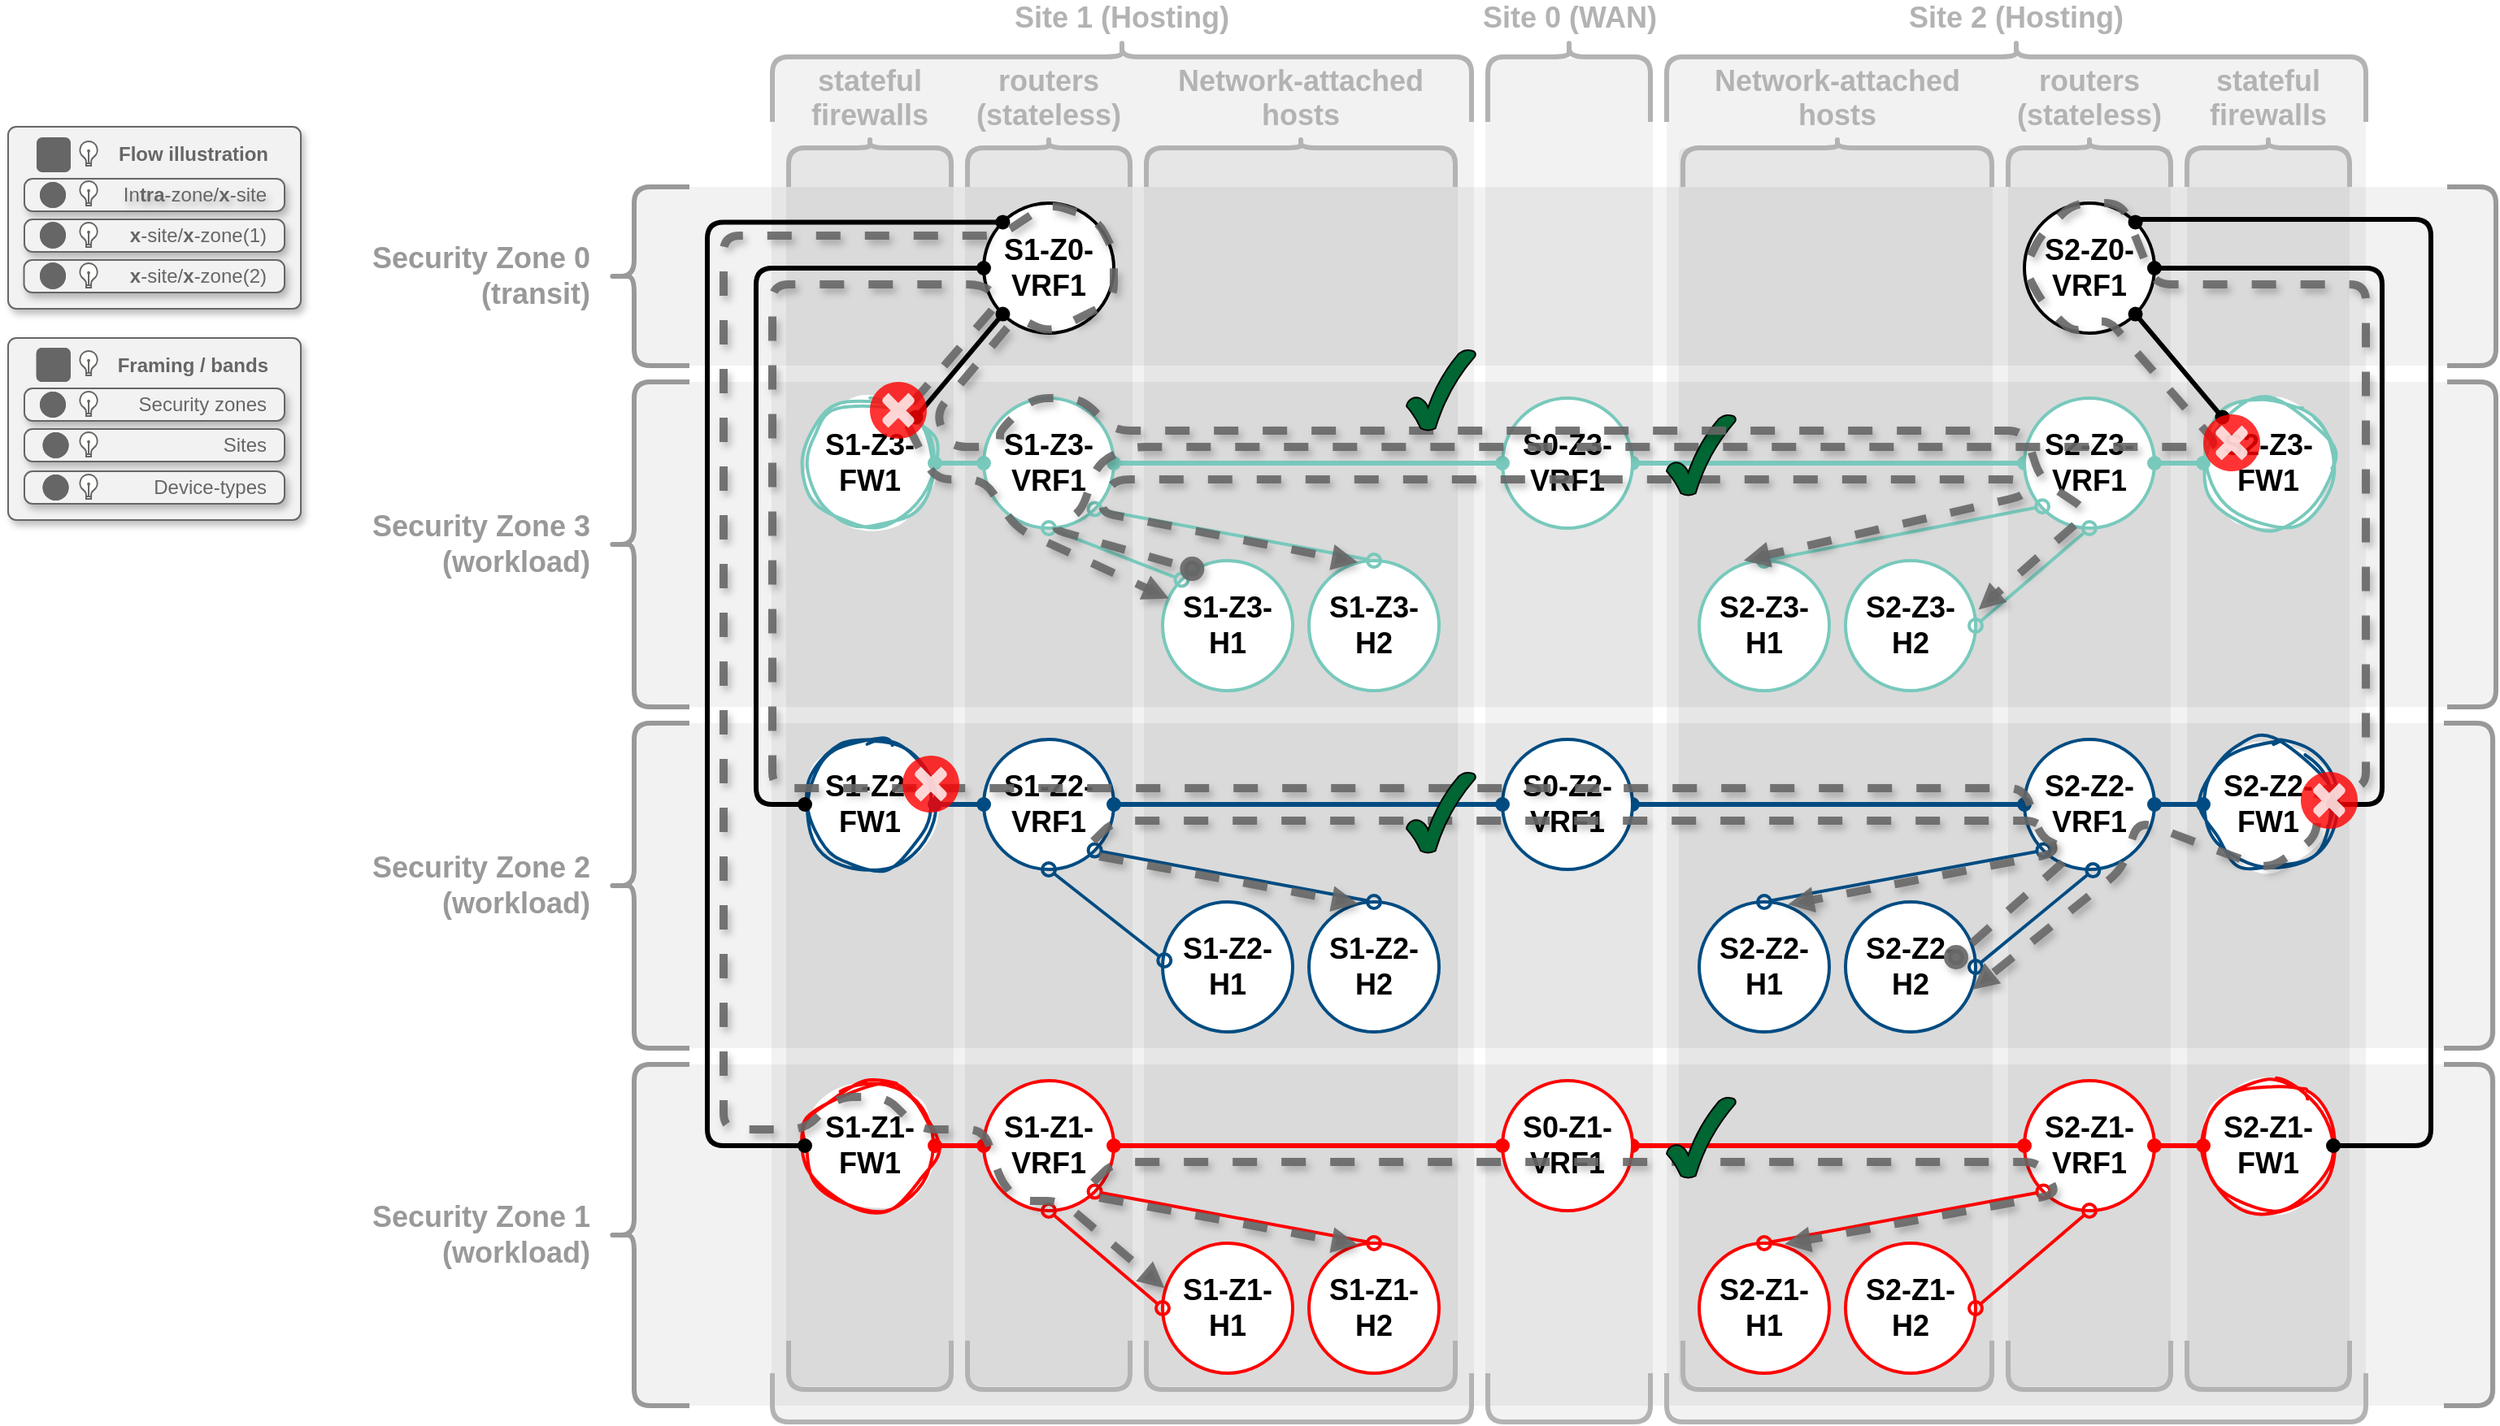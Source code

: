 <mxfile version="24.3.1" type="device">
  <diagram name="Page-1" id="6yeymBKhxuc0Mbmd6qp0">
    <mxGraphModel dx="2046" dy="1253" grid="1" gridSize="10" guides="1" tooltips="1" connect="1" arrows="1" fold="1" page="1" pageScale="1" pageWidth="850" pageHeight="1100" math="0" shadow="0">
      <root>
        <mxCell id="0" />
        <mxCell id="1" parent="0" />
        <UserObject label="Framing / bands" tags="control" id="m656W9A5MajPr8aOIeOH-7">
          <mxCell style="html=1;shadow=1;dashed=0;shape=mxgraph.bootstrap.rrect;rSize=5;strokeWidth=1;whiteSpace=wrap;align=right;verticalAlign=top;spacingLeft=0;fontStyle=1;fontSize=12;spacing=5;strokeColor=#666666;fontColor=#666666;fillColor=#F2F2F2;spacingRight=15;" vertex="1" parent="1">
            <mxGeometry x="790" y="263" width="180" height="112" as="geometry" />
          </mxCell>
        </UserObject>
        <UserObject label="&lt;b&gt;Flow illustration&lt;/b&gt;" tags="control" id="dSsE4svFGT5zycd-9bUz-82">
          <mxCell style="html=1;shadow=1;dashed=0;shape=mxgraph.bootstrap.rrect;rSize=5;strokeWidth=1;whiteSpace=wrap;align=right;verticalAlign=top;spacingLeft=0;fontStyle=0;fontSize=12;spacing=5;strokeColor=#666666;fontColor=#666666;fillColor=#F2F2F2;spacingRight=15;" parent="1" vertex="1">
            <mxGeometry x="790" y="133" width="180" height="112" as="geometry" />
          </mxCell>
        </UserObject>
        <object label="" tags="band band-devtype band-devtype-fw" id="dSsE4svFGT5zycd-9bUz-44">
          <mxCell style="rounded=1;whiteSpace=wrap;html=1;strokeColor=none;fillColor=#000000;arcSize=7;opacity=5;" parent="1" vertex="1">
            <mxGeometry x="1268.5" y="146" width="103" height="762" as="geometry" />
          </mxCell>
        </object>
        <object label="" tags="band band-devtype band-devtype-rtr" id="dSsE4svFGT5zycd-9bUz-45">
          <mxCell style="rounded=1;whiteSpace=wrap;html=1;strokeColor=none;fillColor=#000000;arcSize=11;opacity=5;" parent="1" vertex="1">
            <mxGeometry x="1378.5" y="146" width="103" height="762" as="geometry" />
          </mxCell>
        </object>
        <object label="" tags="band band-devtype band-devtype-hosts" id="dSsE4svFGT5zycd-9bUz-46">
          <mxCell style="rounded=1;whiteSpace=wrap;html=1;strokeColor=none;fillColor=#000000;arcSize=5;opacity=5;" parent="1" vertex="1">
            <mxGeometry x="1488.5" y="146" width="193" height="762" as="geometry" />
          </mxCell>
        </object>
        <object label="" tags="band band-devtype band-devtype-hosts" id="dSsE4svFGT5zycd-9bUz-47">
          <mxCell style="rounded=1;whiteSpace=wrap;html=1;strokeColor=none;fillColor=#000000;arcSize=2;opacity=5;" parent="1" vertex="1">
            <mxGeometry x="1817.5" y="146" width="193" height="762" as="geometry" />
          </mxCell>
        </object>
        <object label="" tags="band band-devtype band-devtype-rtr" id="dSsE4svFGT5zycd-9bUz-48">
          <mxCell style="rounded=1;whiteSpace=wrap;html=1;strokeColor=none;fillColor=#000000;arcSize=2;opacity=5;" parent="1" vertex="1">
            <mxGeometry x="2020" y="146" width="100" height="762" as="geometry" />
          </mxCell>
        </object>
        <object label="" tags="band band-devtype band-devtype-fw" id="dSsE4svFGT5zycd-9bUz-49">
          <mxCell style="rounded=1;whiteSpace=wrap;html=1;strokeColor=none;fillColor=#000000;arcSize=2;opacity=5;" parent="1" vertex="1">
            <mxGeometry x="2130" y="147" width="100" height="762" as="geometry" />
          </mxCell>
        </object>
        <object label="" tags="band site-band site-band2" id="dSsE4svFGT5zycd-9bUz-42">
          <mxCell style="rounded=1;whiteSpace=wrap;html=1;strokeColor=none;fillColor=#000000;arcSize=2;opacity=5;" parent="1" vertex="1">
            <mxGeometry x="1810" y="90" width="430" height="840" as="geometry" />
          </mxCell>
        </object>
        <object label="" tags="band site-band site-band1" id="dSsE4svFGT5zycd-9bUz-41">
          <mxCell style="rounded=1;whiteSpace=wrap;html=1;strokeColor=none;fillColor=#000000;arcSize=2;opacity=5;" parent="1" vertex="1">
            <mxGeometry x="1259.5" y="90" width="432" height="840" as="geometry" />
          </mxCell>
        </object>
        <object label="" tags="band site-band site-band0" id="dSsE4svFGT5zycd-9bUz-43">
          <mxCell style="rounded=1;whiteSpace=wrap;html=1;strokeColor=none;fillColor=#000000;arcSize=10;opacity=5;" parent="1" vertex="1">
            <mxGeometry x="1698.5" y="91" width="103" height="840" as="geometry" />
          </mxCell>
        </object>
        <object label="" tags="band band-sz band-sz1" id="dSsE4svFGT5zycd-9bUz-40">
          <mxCell style="rounded=1;whiteSpace=wrap;html=1;strokeColor=none;fillColor=#000000;arcSize=4;opacity=5;" parent="1" vertex="1">
            <mxGeometry x="1175" y="710" width="1145" height="210" as="geometry" />
          </mxCell>
        </object>
        <object label="" tags="band band-sz band-sz0" id="dSsE4svFGT5zycd-9bUz-37">
          <mxCell style="rounded=1;whiteSpace=wrap;html=1;strokeColor=none;fillColor=#000000;arcSize=8;opacity=5;" parent="1" vertex="1">
            <mxGeometry x="1175" y="170" width="1145" height="110" as="geometry" />
          </mxCell>
        </object>
        <object label="" tags="band band-sz band-sz3" id="dSsE4svFGT5zycd-9bUz-38">
          <mxCell style="rounded=1;whiteSpace=wrap;html=1;strokeColor=none;fillColor=#000000;arcSize=5;opacity=5;" parent="1" vertex="1">
            <mxGeometry x="1175" y="290" width="1145" height="200" as="geometry" />
          </mxCell>
        </object>
        <object label="" tags="band band-sz band-sz2" id="dSsE4svFGT5zycd-9bUz-39">
          <mxCell style="rounded=1;whiteSpace=wrap;html=1;strokeColor=none;fillColor=#000000;arcSize=5;opacity=5;" parent="1" vertex="1">
            <mxGeometry x="1175" y="500" width="1145" height="200" as="geometry" />
          </mxCell>
        </object>
        <mxCell id="Ux4JUTr80TsCuU6cvmH0-153" value="S2-Z2-H1" style="ellipse;whiteSpace=wrap;html=1;aspect=fixed;strokeWidth=2;strokeColor=#004C82;fontSize=18;fontStyle=1" parent="1" vertex="1">
          <mxGeometry x="1830" y="610" width="80" height="80" as="geometry" />
        </mxCell>
        <mxCell id="Ux4JUTr80TsCuU6cvmH0-154" value="S2-Z1-H2" style="ellipse;whiteSpace=wrap;html=1;aspect=fixed;strokeWidth=2;strokeColor=#FF0000;fontSize=18;fontStyle=1" parent="1" vertex="1">
          <mxGeometry x="1920" y="820" width="80" height="80" as="geometry" />
        </mxCell>
        <mxCell id="Ux4JUTr80TsCuU6cvmH0-155" value="S2-Z2-VRF1" style="ellipse;whiteSpace=wrap;html=1;aspect=fixed;strokeWidth=2;strokeColor=#004C82;fontSize=18;fontStyle=1" parent="1" vertex="1">
          <mxGeometry x="2030" y="510" width="80" height="80" as="geometry" />
        </mxCell>
        <mxCell id="Ux4JUTr80TsCuU6cvmH0-156" value="S2-Z1-VRF1" style="ellipse;whiteSpace=wrap;html=1;aspect=fixed;strokeWidth=2;strokeColor=#FF0000;fontSize=18;fontStyle=1" parent="1" vertex="1">
          <mxGeometry x="2030" y="720" width="80" height="80" as="geometry" />
        </mxCell>
        <mxCell id="Ux4JUTr80TsCuU6cvmH0-157" value="S2-Z2-FW1" style="ellipse;whiteSpace=wrap;html=1;aspect=fixed;strokeWidth=2;strokeColor=#004C82;fontSize=18;fontStyle=1;sketch=1;curveFitting=1;jiggle=2;" parent="1" vertex="1">
          <mxGeometry x="2140" y="510" width="80" height="80" as="geometry" />
        </mxCell>
        <mxCell id="Ux4JUTr80TsCuU6cvmH0-158" value="S2-Z1-FW1" style="ellipse;whiteSpace=wrap;html=1;aspect=fixed;strokeWidth=2;strokeColor=#FF0000;fontSize=18;fontStyle=1;sketch=1;curveFitting=1;jiggle=2;" parent="1" vertex="1">
          <mxGeometry x="2140" y="720" width="80" height="80" as="geometry" />
        </mxCell>
        <mxCell id="Ux4JUTr80TsCuU6cvmH0-159" value="S2-Z2-H2" style="ellipse;whiteSpace=wrap;html=1;aspect=fixed;strokeWidth=2;strokeColor=#004C82;fontSize=18;fontStyle=1" parent="1" vertex="1">
          <mxGeometry x="1920" y="610" width="80" height="80" as="geometry" />
        </mxCell>
        <mxCell id="Ux4JUTr80TsCuU6cvmH0-160" value="S2-Z1-H1" style="ellipse;whiteSpace=wrap;html=1;aspect=fixed;strokeWidth=2;strokeColor=#FF0000;fontSize=18;fontStyle=1" parent="1" vertex="1">
          <mxGeometry x="1830" y="820" width="80" height="80" as="geometry" />
        </mxCell>
        <mxCell id="Ux4JUTr80TsCuU6cvmH0-161" value="S2-Z0-VRF1" style="ellipse;whiteSpace=wrap;html=1;aspect=fixed;strokeWidth=2;strokeColor=#000000;fontSize=18;fontStyle=1" parent="1" vertex="1">
          <mxGeometry x="2030" y="180" width="80" height="80" as="geometry" />
        </mxCell>
        <object label="Site 2 (Hosting)" tags="band site-band site-band2" id="Ux4JUTr80TsCuU6cvmH0-162">
          <mxCell style="shape=curlyBracket;whiteSpace=wrap;html=1;rounded=1;labelPosition=center;verticalLabelPosition=top;align=center;verticalAlign=bottom;rotation=0;strokeWidth=3;strokeColor=#B3B3B3;size=0.2;direction=south;fontSize=18;fontColor=#B3B3B3;fontStyle=1" parent="1" vertex="1">
            <mxGeometry x="1810" y="80" width="430" height="50" as="geometry" />
          </mxCell>
        </object>
        <object label="" tags="band site-band site-band2" id="Ux4JUTr80TsCuU6cvmH0-163">
          <mxCell style="shape=curlyBracket;whiteSpace=wrap;html=1;rounded=1;labelPosition=left;verticalLabelPosition=middle;align=right;verticalAlign=middle;rotation=0;strokeWidth=3;strokeColor=#B3B3B3;direction=north;size=0;fontSize=18;fontStyle=1" parent="1" vertex="1">
            <mxGeometry x="1810" y="900" width="430" height="30" as="geometry" />
          </mxCell>
        </object>
        <mxCell id="Ux4JUTr80TsCuU6cvmH0-164" value="" style="endArrow=oval;startArrow=oval;html=1;strokeWidth=3;strokeColor=#004C82;startFill=1;endFill=1;fontSize=18;fontStyle=1" parent="1" source="Ux4JUTr80TsCuU6cvmH0-155" target="Ux4JUTr80TsCuU6cvmH0-157" edge="1">
          <mxGeometry width="50" height="50" relative="1" as="geometry">
            <mxPoint x="694.5" y="591" as="sourcePoint" />
            <mxPoint x="694.5" y="511" as="targetPoint" />
          </mxGeometry>
        </mxCell>
        <mxCell id="Ux4JUTr80TsCuU6cvmH0-165" value="" style="endArrow=oval;startArrow=oval;html=1;strokeWidth=2;strokeColor=#004C82;startFill=0;endFill=0;fontSize=18;fontStyle=1;endSize=8;startSize=8;exitX=1;exitY=0.5;exitDx=0;exitDy=0;entryX=0.527;entryY=1.007;entryDx=0;entryDy=0;entryPerimeter=0;" parent="1" source="Ux4JUTr80TsCuU6cvmH0-159" target="Ux4JUTr80TsCuU6cvmH0-155" edge="1">
          <mxGeometry width="50" height="50" relative="1" as="geometry">
            <mxPoint x="769.535" y="943.573" as="sourcePoint" />
            <mxPoint x="720.107" y="884.729" as="targetPoint" />
          </mxGeometry>
        </mxCell>
        <mxCell id="Ux4JUTr80TsCuU6cvmH0-166" value="" style="endArrow=oval;startArrow=oval;html=1;strokeWidth=2;strokeColor=#004C82;startFill=0;endFill=0;fontSize=18;fontStyle=1;endSize=8;startSize=8;exitX=0.5;exitY=0;exitDx=0;exitDy=0;entryX=0;entryY=1;entryDx=0;entryDy=0;" parent="1" source="Ux4JUTr80TsCuU6cvmH0-153" target="Ux4JUTr80TsCuU6cvmH0-155" edge="1">
          <mxGeometry width="50" height="50" relative="1" as="geometry">
            <mxPoint x="620.228" y="943.372" as="sourcePoint" />
            <mxPoint x="669.072" y="884.877" as="targetPoint" />
          </mxGeometry>
        </mxCell>
        <mxCell id="Ux4JUTr80TsCuU6cvmH0-167" value="" style="endArrow=oval;startArrow=oval;html=1;strokeWidth=3;strokeColor=#FF0000;startFill=1;endFill=1;fontSize=18;fontStyle=1" parent="1" source="Ux4JUTr80TsCuU6cvmH0-156" target="Ux4JUTr80TsCuU6cvmH0-158" edge="1">
          <mxGeometry width="50" height="50" relative="1" as="geometry">
            <mxPoint x="1398.5" y="669" as="sourcePoint" />
            <mxPoint x="1398.5" y="589" as="targetPoint" />
          </mxGeometry>
        </mxCell>
        <mxCell id="Ux4JUTr80TsCuU6cvmH0-168" value="" style="endArrow=oval;startArrow=oval;html=1;strokeWidth=2;strokeColor=#FF0000;startFill=0;endFill=0;fontSize=18;fontStyle=1;endSize=8;startSize=8;exitX=1;exitY=0.5;exitDx=0;exitDy=0;entryX=0.5;entryY=1;entryDx=0;entryDy=0;" parent="1" source="Ux4JUTr80TsCuU6cvmH0-154" target="Ux4JUTr80TsCuU6cvmH0-156" edge="1">
          <mxGeometry width="50" height="50" relative="1" as="geometry">
            <mxPoint x="1473.535" y="798.573" as="sourcePoint" />
            <mxPoint x="1424.107" y="739.729" as="targetPoint" />
          </mxGeometry>
        </mxCell>
        <mxCell id="Ux4JUTr80TsCuU6cvmH0-169" value="" style="endArrow=oval;startArrow=oval;html=1;strokeWidth=2;strokeColor=#FF0000;startFill=0;endFill=0;fontSize=18;fontStyle=1;endSize=8;startSize=8;exitX=0.5;exitY=0;exitDx=0;exitDy=0;entryX=0;entryY=1;entryDx=0;entryDy=0;" parent="1" source="Ux4JUTr80TsCuU6cvmH0-160" target="Ux4JUTr80TsCuU6cvmH0-156" edge="1">
          <mxGeometry width="50" height="50" relative="1" as="geometry">
            <mxPoint x="1324.228" y="798.372" as="sourcePoint" />
            <mxPoint x="1373.072" y="739.877" as="targetPoint" />
          </mxGeometry>
        </mxCell>
        <mxCell id="Ux4JUTr80TsCuU6cvmH0-172" value="" style="endArrow=oval;startArrow=oval;html=1;strokeWidth=3;strokeColor=#FF0000;startFill=1;endFill=1;fontSize=18;fontStyle=1;entryX=0;entryY=0.5;entryDx=0;entryDy=0;exitX=1;exitY=0.5;exitDx=0;exitDy=0;" parent="1" source="Ux4JUTr80TsCuU6cvmH0-175" target="Ux4JUTr80TsCuU6cvmH0-156" edge="1">
          <mxGeometry width="50" height="50" relative="1" as="geometry">
            <mxPoint x="1989.0" y="269" as="sourcePoint" />
            <mxPoint x="1733.75" y="159" as="targetPoint" />
          </mxGeometry>
        </mxCell>
        <mxCell id="Ux4JUTr80TsCuU6cvmH0-173" value="" style="endArrow=oval;startArrow=oval;html=1;strokeWidth=3;strokeColor=#004C82;startFill=1;endFill=1;fontSize=18;fontStyle=1;edgeStyle=orthogonalEdgeStyle;exitX=1;exitY=0.5;exitDx=0;exitDy=0;entryX=0;entryY=0.5;entryDx=0;entryDy=0;" parent="1" source="Ux4JUTr80TsCuU6cvmH0-174" target="Ux4JUTr80TsCuU6cvmH0-155" edge="1">
          <mxGeometry width="50" height="50" relative="1" as="geometry">
            <mxPoint x="1970.0" y="854" as="sourcePoint" />
            <mxPoint x="2059.5" y="623" as="targetPoint" />
          </mxGeometry>
        </mxCell>
        <mxCell id="Ux4JUTr80TsCuU6cvmH0-174" value="S0-Z2-VRF1" style="ellipse;whiteSpace=wrap;html=1;aspect=fixed;strokeWidth=2;strokeColor=#004C82;fontSize=18;fontStyle=1" parent="1" vertex="1">
          <mxGeometry x="1709" y="510" width="80" height="80" as="geometry" />
        </mxCell>
        <mxCell id="Ux4JUTr80TsCuU6cvmH0-175" value="S0-Z1-VRF1" style="ellipse;whiteSpace=wrap;html=1;aspect=fixed;strokeWidth=2;strokeColor=#FF0000;fontSize=18;fontStyle=1" parent="1" vertex="1">
          <mxGeometry x="1709" y="720" width="80" height="80" as="geometry" />
        </mxCell>
        <mxCell id="Ux4JUTr80TsCuU6cvmH0-184" value="" style="endArrow=oval;startArrow=oval;html=1;strokeWidth=3;strokeColor=#78C9BC;startFill=1;endFill=1;fontSize=18;fontStyle=1;entryX=0;entryY=0.5;entryDx=0;entryDy=0;edgeStyle=orthogonalEdgeStyle;exitX=1;exitY=0.5;exitDx=0;exitDy=0;" parent="1" source="Ux4JUTr80TsCuU6cvmH0-185" target="dSsE4svFGT5zycd-9bUz-6" edge="1">
          <mxGeometry width="50" height="50" relative="1" as="geometry">
            <mxPoint x="2080.27" y="874" as="sourcePoint" />
            <mxPoint x="2470.001" y="329.341" as="targetPoint" />
          </mxGeometry>
        </mxCell>
        <mxCell id="Ux4JUTr80TsCuU6cvmH0-185" value="S0-Z3-VRF1" style="ellipse;whiteSpace=wrap;html=1;aspect=fixed;strokeWidth=2;strokeColor=#78C9BC;fontSize=18;fontStyle=1" parent="1" vertex="1">
          <mxGeometry x="1709" y="300" width="80" height="80" as="geometry" />
        </mxCell>
        <mxCell id="Ux4JUTr80TsCuU6cvmH0-186" value="S1-Z2-H1" style="ellipse;whiteSpace=wrap;html=1;aspect=fixed;strokeWidth=2;strokeColor=#004C82;fontSize=18;fontStyle=1" parent="1" vertex="1">
          <mxGeometry x="1500" y="610" width="80" height="80" as="geometry" />
        </mxCell>
        <mxCell id="Ux4JUTr80TsCuU6cvmH0-187" value="S1-Z1-H2" style="ellipse;whiteSpace=wrap;html=1;aspect=fixed;strokeWidth=2;strokeColor=#FF0000;fontSize=18;fontStyle=1" parent="1" vertex="1">
          <mxGeometry x="1590" y="820" width="80" height="80" as="geometry" />
        </mxCell>
        <mxCell id="Ux4JUTr80TsCuU6cvmH0-188" value="S1-Z2-VRF1" style="ellipse;whiteSpace=wrap;html=1;aspect=fixed;strokeWidth=2;strokeColor=#004C82;fontSize=18;fontStyle=1" parent="1" vertex="1">
          <mxGeometry x="1390" y="510" width="80" height="80" as="geometry" />
        </mxCell>
        <mxCell id="Ux4JUTr80TsCuU6cvmH0-189" value="S1-Z1-VRF1" style="ellipse;whiteSpace=wrap;html=1;aspect=fixed;strokeWidth=2;strokeColor=#FF0000;fontSize=18;fontStyle=1" parent="1" vertex="1">
          <mxGeometry x="1390" y="720" width="80" height="80" as="geometry" />
        </mxCell>
        <mxCell id="Ux4JUTr80TsCuU6cvmH0-190" value="S1-Z2-FW1" style="ellipse;whiteSpace=wrap;html=1;aspect=fixed;strokeWidth=2;strokeColor=#004C82;fontSize=18;fontStyle=1;sketch=1;curveFitting=1;jiggle=2;" parent="1" vertex="1">
          <mxGeometry x="1280" y="510" width="80" height="80" as="geometry" />
        </mxCell>
        <mxCell id="Ux4JUTr80TsCuU6cvmH0-191" value="S1-Z1-FW1" style="ellipse;whiteSpace=wrap;html=1;aspect=fixed;strokeWidth=2;strokeColor=#FF0000;fontSize=18;fontStyle=1;sketch=1;curveFitting=1;jiggle=2;shadow=0;perimeterSpacing=0;" parent="1" vertex="1">
          <mxGeometry x="1280" y="720" width="80" height="80" as="geometry" />
        </mxCell>
        <mxCell id="Ux4JUTr80TsCuU6cvmH0-192" value="S1-Z2-H2" style="ellipse;whiteSpace=wrap;html=1;aspect=fixed;strokeWidth=2;strokeColor=#004C82;fontSize=18;fontStyle=1" parent="1" vertex="1">
          <mxGeometry x="1590" y="610" width="80" height="80" as="geometry" />
        </mxCell>
        <mxCell id="Ux4JUTr80TsCuU6cvmH0-193" value="S1-Z1-H1" style="ellipse;whiteSpace=wrap;html=1;aspect=fixed;strokeWidth=2;strokeColor=#FF0000;fontSize=18;fontStyle=1" parent="1" vertex="1">
          <mxGeometry x="1500" y="820" width="80" height="80" as="geometry" />
        </mxCell>
        <mxCell id="Ux4JUTr80TsCuU6cvmH0-194" value="S1-Z0-VRF1" style="ellipse;whiteSpace=wrap;html=1;aspect=fixed;strokeWidth=2;strokeColor=#000000;fontSize=18;fontStyle=1" parent="1" vertex="1">
          <mxGeometry x="1390" y="180" width="80" height="80" as="geometry" />
        </mxCell>
        <object label="Site 1 (Hosting)" tags="band site-band site-band1" id="Ux4JUTr80TsCuU6cvmH0-195">
          <mxCell style="shape=curlyBracket;whiteSpace=wrap;html=1;rounded=1;labelPosition=center;verticalLabelPosition=top;align=center;verticalAlign=bottom;rotation=0;strokeWidth=3;strokeColor=#B3B3B3;size=0.2;direction=south;fontSize=18;fontColor=#B3B3B3;fontStyle=1" parent="1" vertex="1">
            <mxGeometry x="1260" y="80" width="430" height="50" as="geometry" />
          </mxCell>
        </object>
        <object label="" tags="band site-band site-band1" id="Ux4JUTr80TsCuU6cvmH0-196">
          <mxCell style="shape=curlyBracket;whiteSpace=wrap;html=1;rounded=1;labelPosition=left;verticalLabelPosition=middle;align=right;verticalAlign=middle;rotation=0;strokeWidth=3;strokeColor=#B3B3B3;direction=north;size=0;fontSize=18;fontStyle=1" parent="1" vertex="1">
            <mxGeometry x="1260" y="900" width="430" height="30" as="geometry" />
          </mxCell>
        </object>
        <mxCell id="Ux4JUTr80TsCuU6cvmH0-197" value="" style="endArrow=oval;startArrow=oval;html=1;strokeWidth=3;strokeColor=#004C82;startFill=1;endFill=1;fontSize=18;fontStyle=1;exitX=0;exitY=0.5;exitDx=0;exitDy=0;" parent="1" source="Ux4JUTr80TsCuU6cvmH0-188" target="Ux4JUTr80TsCuU6cvmH0-190" edge="1">
          <mxGeometry width="50" height="50" relative="1" as="geometry">
            <mxPoint x="1709" y="570" as="sourcePoint" />
            <mxPoint x="382.5" y="539" as="targetPoint" />
          </mxGeometry>
        </mxCell>
        <mxCell id="Ux4JUTr80TsCuU6cvmH0-198" value="" style="endArrow=oval;startArrow=oval;html=1;strokeWidth=2;strokeColor=#004C82;startFill=0;endFill=0;fontSize=18;fontStyle=1;endSize=8;startSize=8;exitX=0.5;exitY=0;exitDx=0;exitDy=0;entryX=1;entryY=1;entryDx=0;entryDy=0;" parent="1" source="Ux4JUTr80TsCuU6cvmH0-192" target="Ux4JUTr80TsCuU6cvmH0-188" edge="1">
          <mxGeometry width="50" height="50" relative="1" as="geometry">
            <mxPoint x="457.535" y="971.573" as="sourcePoint" />
            <mxPoint x="408.107" y="912.729" as="targetPoint" />
          </mxGeometry>
        </mxCell>
        <mxCell id="Ux4JUTr80TsCuU6cvmH0-199" value="" style="endArrow=oval;startArrow=oval;html=1;strokeWidth=2;strokeColor=#004C82;startFill=0;endFill=0;fontSize=18;fontStyle=1;endSize=8;startSize=8;entryX=0.5;entryY=1;entryDx=0;entryDy=0;exitX=0.014;exitY=0.45;exitDx=0;exitDy=0;exitPerimeter=0;" parent="1" source="Ux4JUTr80TsCuU6cvmH0-186" target="Ux4JUTr80TsCuU6cvmH0-188" edge="1">
          <mxGeometry width="50" height="50" relative="1" as="geometry">
            <mxPoint x="308.228" y="971.372" as="sourcePoint" />
            <mxPoint x="357.072" y="912.877" as="targetPoint" />
          </mxGeometry>
        </mxCell>
        <mxCell id="Ux4JUTr80TsCuU6cvmH0-200" value="" style="endArrow=oval;startArrow=oval;html=1;strokeWidth=3;strokeColor=#FF0000;startFill=1;endFill=1;fontSize=18;fontStyle=1" parent="1" source="Ux4JUTr80TsCuU6cvmH0-189" target="Ux4JUTr80TsCuU6cvmH0-191" edge="1">
          <mxGeometry width="50" height="50" relative="1" as="geometry">
            <mxPoint x="1197.5" y="678" as="sourcePoint" />
            <mxPoint x="1197.5" y="598" as="targetPoint" />
          </mxGeometry>
        </mxCell>
        <mxCell id="Ux4JUTr80TsCuU6cvmH0-201" value="" style="endArrow=oval;startArrow=oval;html=1;strokeWidth=2;strokeColor=#FF0000;startFill=0;endFill=0;fontSize=18;fontStyle=1;endSize=8;startSize=8;exitX=0.5;exitY=0;exitDx=0;exitDy=0;entryX=1;entryY=1;entryDx=0;entryDy=0;" parent="1" source="Ux4JUTr80TsCuU6cvmH0-187" target="Ux4JUTr80TsCuU6cvmH0-189" edge="1">
          <mxGeometry width="50" height="50" relative="1" as="geometry">
            <mxPoint x="1272.535" y="807.573" as="sourcePoint" />
            <mxPoint x="1223.107" y="748.729" as="targetPoint" />
          </mxGeometry>
        </mxCell>
        <mxCell id="Ux4JUTr80TsCuU6cvmH0-202" value="" style="endArrow=oval;startArrow=oval;html=1;strokeWidth=2;strokeColor=#FF0000;startFill=0;endFill=0;fontSize=18;fontStyle=1;endSize=8;startSize=8;entryX=0.5;entryY=1;entryDx=0;entryDy=0;exitX=0;exitY=0.5;exitDx=0;exitDy=0;" parent="1" source="Ux4JUTr80TsCuU6cvmH0-193" target="Ux4JUTr80TsCuU6cvmH0-189" edge="1">
          <mxGeometry width="50" height="50" relative="1" as="geometry">
            <mxPoint x="1123.228" y="807.372" as="sourcePoint" />
            <mxPoint x="1172.072" y="748.877" as="targetPoint" />
          </mxGeometry>
        </mxCell>
        <mxCell id="Ux4JUTr80TsCuU6cvmH0-203" value="" style="endArrow=oval;startArrow=oval;html=1;strokeColor=#000000;strokeWidth=3;startFill=1;endFill=1;fontSize=18;fontStyle=1;exitX=0;exitY=0;exitDx=0;exitDy=0;entryX=0;entryY=0.5;entryDx=0;entryDy=0;rounded=1;edgeStyle=orthogonalEdgeStyle;" parent="1" source="Ux4JUTr80TsCuU6cvmH0-194" target="Ux4JUTr80TsCuU6cvmH0-191" edge="1">
          <mxGeometry width="50" height="50" relative="1" as="geometry">
            <mxPoint x="1507.5" y="88" as="sourcePoint" />
            <mxPoint x="900" y="88" as="targetPoint" />
            <Array as="points">
              <mxPoint x="1220" y="192" />
              <mxPoint x="1220" y="760" />
            </Array>
          </mxGeometry>
        </mxCell>
        <mxCell id="Ux4JUTr80TsCuU6cvmH0-204" value="" style="endArrow=oval;startArrow=oval;html=1;strokeColor=#000000;strokeWidth=3;startFill=1;endFill=1;fontSize=18;fontStyle=1;exitX=0;exitY=0.5;exitDx=0;exitDy=0;entryX=0;entryY=0.5;entryDx=0;entryDy=0;rounded=1;edgeStyle=orthogonalEdgeStyle;" parent="1" source="Ux4JUTr80TsCuU6cvmH0-194" target="Ux4JUTr80TsCuU6cvmH0-190" edge="1">
          <mxGeometry width="50" height="50" relative="1" as="geometry">
            <mxPoint x="1514.343" y="152.374" as="sourcePoint" />
            <mxPoint x="1401.715" y="227.711" as="targetPoint" />
            <Array as="points">
              <mxPoint x="1250" y="220" />
              <mxPoint x="1250" y="550" />
            </Array>
          </mxGeometry>
        </mxCell>
        <mxCell id="Ux4JUTr80TsCuU6cvmH0-205" value="" style="endArrow=oval;startArrow=oval;html=1;strokeWidth=3;strokeColor=#FF0000;startFill=1;endFill=1;fontSize=18;fontStyle=1;entryX=1;entryY=0.5;entryDx=0;entryDy=0;exitX=0;exitY=0.5;exitDx=0;exitDy=0;" parent="1" source="Ux4JUTr80TsCuU6cvmH0-175" target="Ux4JUTr80TsCuU6cvmH0-189" edge="1">
          <mxGeometry width="50" height="50" relative="1" as="geometry">
            <mxPoint x="1277.0" y="560" as="sourcePoint" />
            <mxPoint x="1022.75" y="159" as="targetPoint" />
          </mxGeometry>
        </mxCell>
        <mxCell id="Ux4JUTr80TsCuU6cvmH0-206" value="" style="endArrow=oval;startArrow=oval;html=1;strokeWidth=3;strokeColor=#004C82;startFill=1;endFill=1;fontSize=18;fontStyle=1;edgeStyle=orthogonalEdgeStyle;exitX=0;exitY=0.5;exitDx=0;exitDy=0;entryX=1;entryY=0.5;entryDx=0;entryDy=0;" parent="1" source="Ux4JUTr80TsCuU6cvmH0-174" target="Ux4JUTr80TsCuU6cvmH0-188" edge="1">
          <mxGeometry width="50" height="50" relative="1" as="geometry">
            <mxPoint x="1189" y="689" as="sourcePoint" />
            <mxPoint x="1348.5" y="623" as="targetPoint" />
          </mxGeometry>
        </mxCell>
        <mxCell id="Ux4JUTr80TsCuU6cvmH0-207" value="S1-Z3-H1" style="ellipse;whiteSpace=wrap;html=1;aspect=fixed;strokeWidth=2;strokeColor=#78C9BC;fontSize=18;fontStyle=1" parent="1" vertex="1">
          <mxGeometry x="1500" y="400" width="80" height="80" as="geometry" />
        </mxCell>
        <mxCell id="Ux4JUTr80TsCuU6cvmH0-208" value="S1-Z3-VRF1" style="ellipse;whiteSpace=wrap;html=1;aspect=fixed;strokeWidth=2;strokeColor=#78C9BC;fontSize=18;fontStyle=1" parent="1" vertex="1">
          <mxGeometry x="1390" y="300" width="80" height="80" as="geometry" />
        </mxCell>
        <mxCell id="Ux4JUTr80TsCuU6cvmH0-209" value="S1-Z3-FW1" style="ellipse;whiteSpace=wrap;html=1;aspect=fixed;strokeWidth=2;strokeColor=#78C9BC;fontSize=18;fontStyle=1;sketch=1;curveFitting=1;jiggle=2;" parent="1" vertex="1">
          <mxGeometry x="1280" y="300" width="80" height="80" as="geometry" />
        </mxCell>
        <mxCell id="Ux4JUTr80TsCuU6cvmH0-210" value="S1-Z3-H2" style="ellipse;whiteSpace=wrap;html=1;aspect=fixed;strokeWidth=2;strokeColor=#78C9BC;fontSize=18;fontStyle=1" parent="1" vertex="1">
          <mxGeometry x="1590" y="400" width="80" height="80" as="geometry" />
        </mxCell>
        <mxCell id="Ux4JUTr80TsCuU6cvmH0-211" value="" style="endArrow=oval;startArrow=oval;html=1;strokeWidth=3;strokeColor=#78C9BC;startFill=1;endFill=1;fontSize=18;fontStyle=1" parent="1" source="Ux4JUTr80TsCuU6cvmH0-208" target="Ux4JUTr80TsCuU6cvmH0-209" edge="1">
          <mxGeometry width="50" height="50" relative="1" as="geometry">
            <mxPoint x="-16.5" y="410" as="sourcePoint" />
            <mxPoint x="-16.5" y="330" as="targetPoint" />
          </mxGeometry>
        </mxCell>
        <mxCell id="Ux4JUTr80TsCuU6cvmH0-212" value="" style="endArrow=oval;startArrow=oval;html=1;strokeWidth=2;strokeColor=#78C9BC;startFill=0;endFill=0;fontSize=18;fontStyle=1;endSize=8;startSize=8;exitX=0.5;exitY=0;exitDx=0;exitDy=0;entryX=1;entryY=1;entryDx=0;entryDy=0;" parent="1" source="Ux4JUTr80TsCuU6cvmH0-210" target="Ux4JUTr80TsCuU6cvmH0-208" edge="1">
          <mxGeometry width="50" height="50" relative="1" as="geometry">
            <mxPoint x="58.535" y="762.573" as="sourcePoint" />
            <mxPoint x="9.107" y="703.729" as="targetPoint" />
          </mxGeometry>
        </mxCell>
        <mxCell id="Ux4JUTr80TsCuU6cvmH0-213" value="" style="endArrow=oval;startArrow=oval;html=1;strokeWidth=2;strokeColor=#78C9BC;startFill=0;endFill=0;fontSize=18;fontStyle=1;endSize=8;startSize=8;exitX=0;exitY=0;exitDx=0;exitDy=0;entryX=0.5;entryY=1;entryDx=0;entryDy=0;" parent="1" source="Ux4JUTr80TsCuU6cvmH0-207" target="Ux4JUTr80TsCuU6cvmH0-208" edge="1">
          <mxGeometry width="50" height="50" relative="1" as="geometry">
            <mxPoint x="-90.772" y="762.372" as="sourcePoint" />
            <mxPoint x="-41.928" y="703.877" as="targetPoint" />
          </mxGeometry>
        </mxCell>
        <mxCell id="Ux4JUTr80TsCuU6cvmH0-214" value="" style="endArrow=oval;startArrow=oval;html=1;strokeColor=#000000;strokeWidth=3;startFill=1;endFill=1;fontSize=18;fontStyle=1;entryX=1;entryY=0;entryDx=0;entryDy=0;exitX=0;exitY=1;exitDx=0;exitDy=0;rounded=1;" parent="1" source="Ux4JUTr80TsCuU6cvmH0-194" target="Ux4JUTr80TsCuU6cvmH0-209" edge="1">
          <mxGeometry width="50" height="50" relative="1" as="geometry">
            <mxPoint x="1568" y="150" as="sourcePoint" />
            <mxPoint x="1568" y="279" as="targetPoint" />
          </mxGeometry>
        </mxCell>
        <mxCell id="Ux4JUTr80TsCuU6cvmH0-215" value="" style="endArrow=oval;startArrow=oval;html=1;strokeWidth=3;strokeColor=#78C9BC;startFill=1;endFill=1;fontSize=18;fontStyle=1;entryX=1;entryY=0.5;entryDx=0;entryDy=0;edgeStyle=orthogonalEdgeStyle;exitX=0;exitY=0.5;exitDx=0;exitDy=0;" parent="1" source="Ux4JUTr80TsCuU6cvmH0-185" target="Ux4JUTr80TsCuU6cvmH0-208" edge="1">
          <mxGeometry width="50" height="50" relative="1" as="geometry">
            <mxPoint x="1109" y="759" as="sourcePoint" />
            <mxPoint x="1759.001" y="329.341" as="targetPoint" />
          </mxGeometry>
        </mxCell>
        <object label="" tags="band site-band site-band0" id="Ux4JUTr80TsCuU6cvmH0-216">
          <mxCell style="shape=curlyBracket;whiteSpace=wrap;html=1;rounded=1;labelPosition=left;verticalLabelPosition=middle;align=right;verticalAlign=middle;rotation=0;strokeWidth=3;strokeColor=#B3B3B3;direction=north;size=0;fontSize=18;fontStyle=1" parent="1" vertex="1">
            <mxGeometry x="1700" y="900" width="100" height="30" as="geometry" />
          </mxCell>
        </object>
        <object label="Site 0 (WAN)" tags="band site-band site-band0" id="Ux4JUTr80TsCuU6cvmH0-217">
          <mxCell style="shape=curlyBracket;html=1;rounded=1;labelPosition=center;verticalLabelPosition=top;align=center;verticalAlign=bottom;rotation=0;strokeWidth=3;strokeColor=#B3B3B3;size=0.2;direction=south;fontSize=18;fontColor=#B3B3B3;fontStyle=1" parent="1" vertex="1">
            <mxGeometry x="1700" y="80" width="100" height="50" as="geometry" />
          </mxCell>
        </object>
        <object label="Security Zone 1&lt;div&gt;(workload)&lt;/div&gt;" tags="band band-sz band-sz1" id="Ux4JUTr80TsCuU6cvmH0-218">
          <mxCell style="shape=curlyBracket;html=1;rounded=1;labelPosition=center;verticalLabelPosition=middle;align=right;verticalAlign=middle;rotation=0;strokeWidth=3;strokeColor=#999999;size=0.32;direction=east;fontSize=18;fontColor=#999999;fontStyle=1;horizontal=1;spacingRight=60;spacingLeft=-65;" parent="1" vertex="1">
            <mxGeometry x="1159" y="710" width="50" height="210" as="geometry" />
          </mxCell>
        </object>
        <object label="" tags="band band-sz band-sz1" id="Ux4JUTr80TsCuU6cvmH0-219">
          <mxCell style="shape=curlyBracket;whiteSpace=wrap;html=1;rounded=1;labelPosition=left;verticalLabelPosition=middle;align=right;verticalAlign=middle;rotation=0;strokeWidth=3;strokeColor=#999999;direction=west;size=0;fontSize=18;fontStyle=1" parent="1" vertex="1">
            <mxGeometry x="2288" y="710" width="30" height="210" as="geometry" />
          </mxCell>
        </object>
        <object label="Security Zone 2&lt;div&gt;(workload)&lt;/div&gt;" tags="band band-sz band-sz2" id="Ux4JUTr80TsCuU6cvmH0-220">
          <mxCell style="shape=curlyBracket;html=1;rounded=1;labelPosition=center;verticalLabelPosition=middle;align=right;verticalAlign=middle;rotation=0;strokeWidth=3;strokeColor=#999999;size=0.32;direction=east;fontSize=18;fontColor=#999999;fontStyle=1;horizontal=1;spacingRight=60;spacingLeft=-65;" parent="1" vertex="1">
            <mxGeometry x="1159" y="500" width="50" height="200" as="geometry" />
          </mxCell>
        </object>
        <object label="" tags="band band-sz band-sz2" id="Ux4JUTr80TsCuU6cvmH0-221">
          <mxCell style="shape=curlyBracket;whiteSpace=wrap;html=1;rounded=1;labelPosition=left;verticalLabelPosition=middle;align=right;verticalAlign=middle;rotation=0;strokeWidth=3;strokeColor=#999999;direction=west;size=0;fontSize=18;fontStyle=1" parent="1" vertex="1">
            <mxGeometry x="2288" y="500" width="30" height="200" as="geometry" />
          </mxCell>
        </object>
        <object label="&amp;nbsp;Security Zone 3&lt;div&gt;(workload)&lt;/div&gt;" tags="band band-sz band-sz3" id="Ux4JUTr80TsCuU6cvmH0-222">
          <mxCell style="shape=curlyBracket;html=1;rounded=1;labelPosition=center;verticalLabelPosition=middle;align=right;verticalAlign=middle;rotation=0;strokeWidth=3;strokeColor=#999999;size=0.32;direction=east;fontSize=18;fontColor=#999999;fontStyle=1;horizontal=1;spacingRight=60;spacingLeft=-85;" parent="1" vertex="1">
            <mxGeometry x="1159" y="290" width="50" height="200" as="geometry" />
          </mxCell>
        </object>
        <object label="" tags="band band-sz band-sz3" id="Ux4JUTr80TsCuU6cvmH0-223">
          <mxCell style="shape=curlyBracket;whiteSpace=wrap;html=1;rounded=1;labelPosition=left;verticalLabelPosition=middle;align=right;verticalAlign=middle;rotation=0;strokeWidth=3;strokeColor=#999999;direction=west;size=0;fontSize=18;fontStyle=1" parent="1" vertex="1">
            <mxGeometry x="2290" y="290" width="30" height="200" as="geometry" />
          </mxCell>
        </object>
        <object label="Security Zone 0&lt;div&gt;(transit)&lt;/div&gt;" tags="band band-sz band-sz0" id="Ux4JUTr80TsCuU6cvmH0-224">
          <mxCell style="shape=curlyBracket;html=1;rounded=1;labelPosition=center;verticalLabelPosition=middle;align=right;verticalAlign=middle;rotation=0;strokeWidth=3;strokeColor=#999999;size=0.32;direction=east;fontSize=18;fontColor=#999999;fontStyle=1;horizontal=1;spacingRight=60;spacingLeft=-65;" parent="1" vertex="1">
            <mxGeometry x="1159" y="170" width="50" height="110" as="geometry" />
          </mxCell>
        </object>
        <object label="" tags="band band-sz band-sz0" id="Ux4JUTr80TsCuU6cvmH0-225">
          <mxCell style="shape=curlyBracket;whiteSpace=wrap;html=1;rounded=1;labelPosition=left;verticalLabelPosition=middle;align=right;verticalAlign=middle;rotation=0;strokeWidth=3;strokeColor=#999999;direction=west;size=0;fontSize=18;fontStyle=1;fontColor=#666666;" parent="1" vertex="1">
            <mxGeometry x="2290" y="170" width="30" height="110" as="geometry" />
          </mxCell>
        </object>
        <object label="" tags="flow intersite-intrazone-flow" id="Ux4JUTr80TsCuU6cvmH0-231">
          <mxCell style="endArrow=block;startArrow=block;html=1;strokeWidth=5;strokeColor=#666666;startFill=1;endFill=1;fontSize=18;fontStyle=1;fontColor=#666666;flowAnimation=1;backgroundOutline=0;flowAnimationDuration=750;flowAnimationDirection=alternate;fixDash=0;flowAnimationTimingFunction=ease;endSize=3;startSize=3;dashed=1;rounded=1;curved=0;shadow=1;opacity=90;entryX=0.657;entryY=0.008;entryDx=0;entryDy=0;entryPerimeter=0;" parent="1" target="Ux4JUTr80TsCuU6cvmH0-160" edge="1">
            <mxGeometry width="50" height="50" relative="1" as="geometry">
              <mxPoint x="1620" y="821" as="sourcePoint" />
              <mxPoint x="1920" y="820" as="targetPoint" />
              <Array as="points">
                <mxPoint x="1450" y="790" />
                <mxPoint x="1470" y="770" />
                <mxPoint x="2040" y="770" />
                <mxPoint x="2050" y="790" />
              </Array>
            </mxGeometry>
          </mxCell>
        </object>
        <mxCell id="dSsE4svFGT5zycd-9bUz-5" value="S2-Z3-H1" style="ellipse;whiteSpace=wrap;html=1;aspect=fixed;strokeWidth=2;strokeColor=#78C9BC;fontSize=18;fontStyle=1" parent="1" vertex="1">
          <mxGeometry x="1830" y="400" width="80" height="80" as="geometry" />
        </mxCell>
        <mxCell id="dSsE4svFGT5zycd-9bUz-6" value="S2-Z3-VRF1" style="ellipse;whiteSpace=wrap;html=1;aspect=fixed;strokeWidth=2;strokeColor=#78C9BC;fontSize=18;fontStyle=1" parent="1" vertex="1">
          <mxGeometry x="2030" y="300" width="80" height="80" as="geometry" />
        </mxCell>
        <mxCell id="dSsE4svFGT5zycd-9bUz-7" value="S2-Z3-FW1" style="ellipse;whiteSpace=wrap;html=1;aspect=fixed;strokeWidth=2;strokeColor=#78C9BC;fontSize=18;fontStyle=1;sketch=1;curveFitting=1;jiggle=2;" parent="1" vertex="1">
          <mxGeometry x="2140" y="300" width="80" height="80" as="geometry" />
        </mxCell>
        <mxCell id="dSsE4svFGT5zycd-9bUz-8" value="S2-Z3-H2" style="ellipse;whiteSpace=wrap;html=1;aspect=fixed;strokeWidth=2;strokeColor=#78C9BC;fontSize=18;fontStyle=1" parent="1" vertex="1">
          <mxGeometry x="1920" y="400" width="80" height="80" as="geometry" />
        </mxCell>
        <mxCell id="dSsE4svFGT5zycd-9bUz-9" value="" style="endArrow=oval;startArrow=oval;html=1;strokeWidth=3;strokeColor=#78C9BC;startFill=1;endFill=1;fontSize=18;fontStyle=1" parent="1" source="dSsE4svFGT5zycd-9bUz-6" target="dSsE4svFGT5zycd-9bUz-7" edge="1">
          <mxGeometry width="50" height="50" relative="1" as="geometry">
            <mxPoint x="393.5" y="410" as="sourcePoint" />
            <mxPoint x="393.5" y="330" as="targetPoint" />
          </mxGeometry>
        </mxCell>
        <mxCell id="dSsE4svFGT5zycd-9bUz-10" value="" style="endArrow=oval;startArrow=oval;html=1;strokeWidth=2;strokeColor=#78C9BC;startFill=0;endFill=0;fontSize=18;fontStyle=1;endSize=8;startSize=8;exitX=1;exitY=0.5;exitDx=0;exitDy=0;entryX=0.5;entryY=1;entryDx=0;entryDy=0;" parent="1" source="dSsE4svFGT5zycd-9bUz-8" target="dSsE4svFGT5zycd-9bUz-6" edge="1">
          <mxGeometry width="50" height="50" relative="1" as="geometry">
            <mxPoint x="468.535" y="762.573" as="sourcePoint" />
            <mxPoint x="419.107" y="703.729" as="targetPoint" />
          </mxGeometry>
        </mxCell>
        <mxCell id="dSsE4svFGT5zycd-9bUz-11" value="" style="endArrow=oval;startArrow=oval;html=1;strokeWidth=2;strokeColor=#78C9BC;startFill=0;endFill=0;fontSize=18;fontStyle=1;endSize=8;startSize=8;exitX=0.5;exitY=0;exitDx=0;exitDy=0;entryX=0.138;entryY=0.833;entryDx=0;entryDy=0;entryPerimeter=0;" parent="1" source="dSsE4svFGT5zycd-9bUz-5" target="dSsE4svFGT5zycd-9bUz-6" edge="1">
          <mxGeometry width="50" height="50" relative="1" as="geometry">
            <mxPoint x="319.228" y="762.372" as="sourcePoint" />
            <mxPoint x="368.072" y="703.877" as="targetPoint" />
          </mxGeometry>
        </mxCell>
        <mxCell id="dSsE4svFGT5zycd-9bUz-15" value="" style="endArrow=oval;startArrow=oval;html=1;strokeColor=#000000;strokeWidth=3;startFill=1;endFill=1;fontSize=18;fontStyle=1;exitX=1;exitY=0;exitDx=0;exitDy=0;entryX=1;entryY=0.5;entryDx=0;entryDy=0;rounded=1;edgeStyle=orthogonalEdgeStyle;" parent="1" source="Ux4JUTr80TsCuU6cvmH0-161" target="Ux4JUTr80TsCuU6cvmH0-158" edge="1">
          <mxGeometry width="50" height="50" relative="1" as="geometry">
            <mxPoint x="2110" y="12" as="sourcePoint" />
            <mxPoint x="2242" y="760" as="targetPoint" />
            <Array as="points">
              <mxPoint x="2098" y="190" />
              <mxPoint x="2280" y="190" />
              <mxPoint x="2280" y="760" />
            </Array>
          </mxGeometry>
        </mxCell>
        <mxCell id="dSsE4svFGT5zycd-9bUz-16" value="" style="endArrow=oval;startArrow=oval;html=1;strokeColor=#000000;strokeWidth=3;startFill=1;endFill=1;fontSize=18;fontStyle=1;exitX=1;exitY=0.5;exitDx=0;exitDy=0;entryX=1;entryY=0.5;entryDx=0;entryDy=0;rounded=1;edgeStyle=orthogonalEdgeStyle;" parent="1" source="Ux4JUTr80TsCuU6cvmH0-161" target="Ux4JUTr80TsCuU6cvmH0-157" edge="1">
          <mxGeometry width="50" height="50" relative="1" as="geometry">
            <mxPoint x="2120" y="40" as="sourcePoint" />
            <mxPoint x="2240" y="550" as="targetPoint" />
            <Array as="points">
              <mxPoint x="2250" y="220" />
              <mxPoint x="2250" y="550" />
            </Array>
          </mxGeometry>
        </mxCell>
        <mxCell id="dSsE4svFGT5zycd-9bUz-17" value="" style="endArrow=oval;startArrow=oval;html=1;strokeColor=#000000;strokeWidth=3;startFill=1;endFill=1;fontSize=18;fontStyle=1;entryX=0;entryY=0;entryDx=0;entryDy=0;exitX=1;exitY=1;exitDx=0;exitDy=0;rounded=1;" parent="1" source="Ux4JUTr80TsCuU6cvmH0-161" target="dSsE4svFGT5zycd-9bUz-7" edge="1">
          <mxGeometry width="50" height="50" relative="1" as="geometry">
            <mxPoint x="2110" y="78" as="sourcePoint" />
            <mxPoint x="2242" y="340" as="targetPoint" />
          </mxGeometry>
        </mxCell>
        <object label="Network-attached&lt;div&gt;hosts&lt;/div&gt;" tags="band band-devtype band-devtype-hosts" id="dSsE4svFGT5zycd-9bUz-18">
          <mxCell style="shape=curlyBracket;whiteSpace=wrap;html=1;rounded=1;labelPosition=center;verticalLabelPosition=top;align=center;verticalAlign=bottom;rotation=0;strokeWidth=3;strokeColor=#B3B3B3;size=0.2;direction=south;fontSize=18;fontColor=#B3B3B3;fontStyle=1" parent="1" vertex="1">
            <mxGeometry x="1490" y="140" width="190" height="30" as="geometry" />
          </mxCell>
        </object>
        <object label="routers&lt;div&gt;(stateless)&lt;/div&gt;" tags="band band-devtype band-devtype-rtr" id="dSsE4svFGT5zycd-9bUz-19">
          <mxCell style="shape=curlyBracket;whiteSpace=wrap;html=1;rounded=1;labelPosition=center;verticalLabelPosition=top;align=center;verticalAlign=bottom;rotation=0;strokeWidth=3;strokeColor=#B3B3B3;size=0.2;direction=south;fontSize=18;fontColor=#B3B3B3;fontStyle=1" parent="1" vertex="1">
            <mxGeometry x="1380" y="140" width="100" height="30" as="geometry" />
          </mxCell>
        </object>
        <object label="stateful&lt;div&gt;firewalls&lt;/div&gt;" tags="band band-devtype band-devtype-fw" id="dSsE4svFGT5zycd-9bUz-20">
          <mxCell style="shape=curlyBracket;whiteSpace=wrap;html=1;rounded=1;labelPosition=center;verticalLabelPosition=top;align=center;verticalAlign=bottom;rotation=0;strokeWidth=3;strokeColor=#B3B3B3;size=0.2;direction=south;fontSize=18;fontColor=#B3B3B3;fontStyle=1" parent="1" vertex="1">
            <mxGeometry x="1270" y="140" width="100" height="30" as="geometry" />
          </mxCell>
        </object>
        <object label="" tags="band band-devtype band-devtype-hosts" id="dSsE4svFGT5zycd-9bUz-21">
          <mxCell style="shape=curlyBracket;whiteSpace=wrap;html=1;rounded=1;labelPosition=left;verticalLabelPosition=middle;align=right;verticalAlign=middle;rotation=0;strokeWidth=3;strokeColor=#B3B3B3;direction=north;size=0;fontSize=18;fontStyle=1" parent="1" vertex="1">
            <mxGeometry x="1490" y="880" width="190" height="30" as="geometry" />
          </mxCell>
        </object>
        <object label="" tags="band band-devtype band-devtype-rtr" id="dSsE4svFGT5zycd-9bUz-22">
          <mxCell style="shape=curlyBracket;whiteSpace=wrap;html=1;rounded=1;labelPosition=left;verticalLabelPosition=middle;align=right;verticalAlign=middle;rotation=0;strokeWidth=3;strokeColor=#B3B3B3;direction=north;size=0;fontSize=18;fontStyle=1" parent="1" vertex="1">
            <mxGeometry x="1380" y="880" width="100" height="30" as="geometry" />
          </mxCell>
        </object>
        <object label="" tags="band band-devtype band-devtype-fw" id="dSsE4svFGT5zycd-9bUz-23">
          <mxCell style="shape=curlyBracket;whiteSpace=wrap;html=1;rounded=1;labelPosition=left;verticalLabelPosition=middle;align=right;verticalAlign=middle;rotation=0;strokeWidth=3;strokeColor=#B3B3B3;direction=north;size=0;fontSize=18;fontStyle=1" parent="1" vertex="1">
            <mxGeometry x="1270" y="880" width="100" height="30" as="geometry" />
          </mxCell>
        </object>
        <object label="Network-attached&lt;div&gt;hosts&lt;/div&gt;" tags="band band-devtype band-devtype-hosts" id="dSsE4svFGT5zycd-9bUz-24">
          <mxCell style="shape=curlyBracket;whiteSpace=wrap;html=1;rounded=1;labelPosition=center;verticalLabelPosition=top;align=center;verticalAlign=bottom;rotation=0;strokeWidth=3;strokeColor=#B3B3B3;size=0.2;direction=south;fontSize=18;fontColor=#B3B3B3;fontStyle=1" parent="1" vertex="1">
            <mxGeometry x="1820" y="140" width="190" height="30" as="geometry" />
          </mxCell>
        </object>
        <object label="routers&lt;div&gt;(stateless)&lt;/div&gt;" tags="band band-devtype band-devtype-rtr" id="dSsE4svFGT5zycd-9bUz-25">
          <mxCell style="shape=curlyBracket;whiteSpace=wrap;html=1;rounded=1;labelPosition=center;verticalLabelPosition=top;align=center;verticalAlign=bottom;rotation=0;strokeWidth=3;strokeColor=#B3B3B3;size=0.2;direction=south;fontSize=18;fontColor=#B3B3B3;fontStyle=1" parent="1" vertex="1">
            <mxGeometry x="2020" y="140" width="100" height="30" as="geometry" />
          </mxCell>
        </object>
        <object label="stateful&lt;div&gt;firewalls&lt;/div&gt;" tags="band band-devtype band-devtype-fw" id="dSsE4svFGT5zycd-9bUz-26">
          <mxCell style="shape=curlyBracket;whiteSpace=wrap;html=1;rounded=1;labelPosition=center;verticalLabelPosition=top;align=center;verticalAlign=bottom;rotation=0;strokeWidth=3;strokeColor=#B3B3B3;size=0.2;direction=south;fontSize=18;fontColor=#B3B3B3;fontStyle=1" parent="1" vertex="1">
            <mxGeometry x="2130" y="140" width="100" height="30" as="geometry" />
          </mxCell>
        </object>
        <object label="" tags="band band-devtype band-devtype-hosts" id="dSsE4svFGT5zycd-9bUz-27">
          <mxCell style="shape=curlyBracket;whiteSpace=wrap;html=1;rounded=1;labelPosition=left;verticalLabelPosition=middle;align=right;verticalAlign=middle;rotation=0;strokeWidth=3;strokeColor=#B3B3B3;direction=north;size=0;fontSize=18;fontStyle=1" parent="1" vertex="1">
            <mxGeometry x="1820" y="880" width="190" height="30" as="geometry" />
          </mxCell>
        </object>
        <object label="" tags="band band-devtype band-devtype-rtr" id="dSsE4svFGT5zycd-9bUz-28">
          <mxCell style="shape=curlyBracket;whiteSpace=wrap;html=1;rounded=1;labelPosition=left;verticalLabelPosition=middle;align=right;verticalAlign=middle;rotation=0;strokeWidth=3;strokeColor=#B3B3B3;direction=north;size=0;fontSize=18;fontStyle=1" parent="1" vertex="1">
            <mxGeometry x="2020" y="880" width="100" height="30" as="geometry" />
          </mxCell>
        </object>
        <object label="" tags="band band-devtype band-devtype-fw" id="dSsE4svFGT5zycd-9bUz-29">
          <mxCell style="shape=curlyBracket;whiteSpace=wrap;html=1;rounded=1;labelPosition=left;verticalLabelPosition=middle;align=right;verticalAlign=middle;rotation=0;strokeWidth=3;strokeColor=#B3B3B3;direction=north;size=0;fontSize=18;fontStyle=1" parent="1" vertex="1">
            <mxGeometry x="2130" y="880" width="100" height="30" as="geometry" />
          </mxCell>
        </object>
        <object label="" tags="flow intersite-intrazone-flow" id="dSsE4svFGT5zycd-9bUz-34">
          <mxCell style="endArrow=block;startArrow=block;html=1;strokeWidth=5;strokeColor=#666666;startFill=1;endFill=1;fontSize=18;fontStyle=1;fontColor=#666666;flowAnimation=1;backgroundOutline=0;flowAnimationDuration=750;flowAnimationDirection=alternate;fixDash=0;flowAnimationTimingFunction=ease;endSize=3;startSize=3;dashed=1;rounded=1;curved=0;shadow=1;opacity=90;entryX=0.683;entryY=0.021;entryDx=0;entryDy=0;entryPerimeter=0;" parent="1" target="Ux4JUTr80TsCuU6cvmH0-153" edge="1">
            <mxGeometry width="50" height="50" relative="1" as="geometry">
              <mxPoint x="1620" y="611" as="sourcePoint" />
              <mxPoint x="1923" y="611" as="targetPoint" />
              <Array as="points">
                <mxPoint x="1450" y="580" />
                <mxPoint x="1470" y="560" />
                <mxPoint x="2040" y="560" />
                <mxPoint x="2050" y="580" />
              </Array>
            </mxGeometry>
          </mxCell>
        </object>
        <object label="" tags="flow intersite-intrazone-flow" id="dSsE4svFGT5zycd-9bUz-35">
          <mxCell style="endArrow=block;startArrow=block;html=1;strokeWidth=5;strokeColor=#666666;startFill=1;endFill=1;fontSize=18;fontStyle=1;fontColor=#666666;flowAnimation=1;backgroundOutline=0;flowAnimationDuration=750;flowAnimationDirection=alternate;fixDash=0;flowAnimationTimingFunction=ease;endSize=3;startSize=3;dashed=1;rounded=1;curved=0;shadow=1;opacity=90;entryX=0.343;entryY=-0.001;entryDx=0;entryDy=0;entryPerimeter=0;" parent="1" target="dSsE4svFGT5zycd-9bUz-5" edge="1">
            <mxGeometry width="50" height="50" relative="1" as="geometry">
              <mxPoint x="1620" y="401" as="sourcePoint" />
              <mxPoint x="1923" y="401" as="targetPoint" />
              <Array as="points">
                <mxPoint x="1460" y="370" />
                <mxPoint x="1470" y="350" />
                <mxPoint x="2030" y="350" />
                <mxPoint x="2030" y="360" />
              </Array>
            </mxGeometry>
          </mxCell>
        </object>
        <object label="" tags="flow flow-intersite-interzone-async" id="dSsE4svFGT5zycd-9bUz-53">
          <mxCell style="endArrow=block;startArrow=oval;html=1;strokeWidth=5;strokeColor=#666666;startFill=1;endFill=1;fontSize=18;fontStyle=1;fontColor=#666666;flowAnimation=1;backgroundOutline=0;flowAnimationDuration=750;flowAnimationDirection=normal;fixDash=0;flowAnimationTimingFunction=linear;endSize=3;startSize=10;dashed=1;rounded=1;curved=0;shadow=1;opacity=90;entryX=0.975;entryY=0.675;entryDx=0;entryDy=0;entryPerimeter=0;exitX=0.227;exitY=0.063;exitDx=0;exitDy=0;exitPerimeter=0;" parent="1" source="Ux4JUTr80TsCuU6cvmH0-207" target="Ux4JUTr80TsCuU6cvmH0-159" edge="1">
            <mxGeometry width="50" height="50" relative="1" as="geometry">
              <mxPoint x="1630" y="261" as="sourcePoint" />
              <mxPoint x="1894" y="262" as="targetPoint" />
              <Array as="points">
                <mxPoint x="1430" y="380" />
                <mxPoint x="1450" y="370" />
                <mxPoint x="1460" y="340" />
                <mxPoint x="1480" y="330" />
                <mxPoint x="2150" y="330" />
                <mxPoint x="2080" y="250" />
                <mxPoint x="2060" y="260" />
                <mxPoint x="2040" y="240" />
                <mxPoint x="2030" y="220" />
                <mxPoint x="2040" y="200" />
                <mxPoint x="2060" y="180" />
                <mxPoint x="2090" y="180" />
                <mxPoint x="2110" y="230" />
                <mxPoint x="2240" y="230" />
                <mxPoint x="2240" y="540" />
                <mxPoint x="2210" y="540" />
                <mxPoint x="2210" y="570" />
                <mxPoint x="2180" y="590" />
                <mxPoint x="2100" y="560" />
                <mxPoint x="2090" y="590" />
              </Array>
            </mxGeometry>
          </mxCell>
        </object>
        <object label="" tags="flow flow-intersite-interzone-async" id="Ux4JUTr80TsCuU6cvmH0-239">
          <mxCell style="shadow=0;dashed=0;html=1;strokeColor=none;fillColor=#FF0000;labelPosition=center;verticalLabelPosition=bottom;verticalAlign=top;align=center;outlineConnect=0;shape=mxgraph.veeam.failed;aspect=fixed;opacity=80;" parent="1" vertex="1">
            <mxGeometry x="2140" y="310" width="35" height="35" as="geometry" />
          </mxCell>
        </object>
        <object label="" tags="flow flow-intersite-interzone-async" id="dSsE4svFGT5zycd-9bUz-54">
          <mxCell style="endArrow=block;startArrow=oval;html=1;strokeWidth=5;strokeColor=#666666;startFill=1;endFill=1;fontSize=18;fontStyle=1;fontColor=#666666;flowAnimation=1;backgroundOutline=0;flowAnimationDuration=750;flowAnimationDirection=normal;fixDash=0;flowAnimationTimingFunction=linear;endSize=3;startSize=10;dashed=1;rounded=1;curved=0;shadow=1;opacity=90;entryX=0.048;entryY=0.291;entryDx=0;entryDy=0;entryPerimeter=0;exitX=0.227;exitY=0.063;exitDx=0;exitDy=0;exitPerimeter=0;" parent="1" target="Ux4JUTr80TsCuU6cvmH0-207" edge="1">
            <mxGeometry width="50" height="50" relative="1" as="geometry">
              <mxPoint x="1988" y="644" as="sourcePoint" />
              <mxPoint x="1508" y="385" as="targetPoint" />
              <Array as="points">
                <mxPoint x="2060" y="580" />
                <mxPoint x="2040" y="570" />
                <mxPoint x="2030" y="540" />
                <mxPoint x="1260" y="540" />
                <mxPoint x="1260" y="230" />
                <mxPoint x="1390" y="230" />
                <mxPoint x="1400" y="240" />
                <mxPoint x="1340" y="310" />
                <mxPoint x="1360" y="350" />
                <mxPoint x="1390" y="350" />
                <mxPoint x="1410" y="380" />
              </Array>
            </mxGeometry>
          </mxCell>
        </object>
        <object label="" tags="flow intersite-intrazone-flow" id="dSsE4svFGT5zycd-9bUz-55">
          <mxCell style="verticalLabelPosition=bottom;verticalAlign=top;html=1;shape=mxgraph.basic.tick;aspect=fixed;strokeWidth=1;fillColor=#006633;" parent="1" vertex="1">
            <mxGeometry x="1650" y="530" width="42.51" height="50" as="geometry" />
          </mxCell>
        </object>
        <object label="" tags="flow flow-intersite-interzone-async" id="dSsE4svFGT5zycd-9bUz-56">
          <mxCell style="shadow=0;dashed=0;html=1;strokeColor=none;fillColor=#FF0000;labelPosition=center;verticalLabelPosition=bottom;verticalAlign=top;align=center;outlineConnect=0;shape=mxgraph.veeam.failed;aspect=fixed;opacity=80;" parent="1" vertex="1">
            <mxGeometry x="2200" y="530" width="35" height="35" as="geometry" />
          </mxCell>
        </object>
        <object label="" tags="flow flow-intersite-interzone-async" id="dSsE4svFGT5zycd-9bUz-57">
          <mxCell style="shadow=0;dashed=0;html=1;strokeColor=none;fillColor=#FF0000;labelPosition=center;verticalLabelPosition=bottom;verticalAlign=top;align=center;outlineConnect=0;shape=mxgraph.veeam.failed;aspect=fixed;opacity=80;" parent="1" vertex="1">
            <mxGeometry x="1340" y="520" width="35" height="35" as="geometry" />
          </mxCell>
        </object>
        <object label="" tags="flow flow-intersite-interzone-async" id="dSsE4svFGT5zycd-9bUz-58">
          <mxCell style="shadow=0;dashed=0;html=1;strokeColor=none;fillColor=#FF0000;labelPosition=center;verticalLabelPosition=bottom;verticalAlign=top;align=center;outlineConnect=0;shape=mxgraph.veeam.failed;aspect=fixed;opacity=80;" parent="1" vertex="1">
            <mxGeometry x="1320" y="290" width="35" height="35" as="geometry" />
          </mxCell>
        </object>
        <object label="" tags="flow intersite-intrazone-flow" id="dSsE4svFGT5zycd-9bUz-59">
          <mxCell style="verticalLabelPosition=bottom;verticalAlign=top;html=1;shape=mxgraph.basic.tick;aspect=fixed;strokeWidth=1;fillColor=#006633;" parent="1" vertex="1">
            <mxGeometry x="1810" y="310" width="42.51" height="50" as="geometry" />
          </mxCell>
        </object>
        <object label="" tags="flow intersite-intrazone-flow" id="dSsE4svFGT5zycd-9bUz-60">
          <mxCell style="verticalLabelPosition=bottom;verticalAlign=top;html=1;shape=mxgraph.basic.tick;aspect=fixed;strokeWidth=1;fillColor=#006633;" parent="1" vertex="1">
            <mxGeometry x="1810" y="730" width="42.51" height="50" as="geometry" />
          </mxCell>
        </object>
        <object label="" tags="flow intersite-interzone-flow-good" id="dSsE4svFGT5zycd-9bUz-92">
          <mxCell style="endArrow=block;startArrow=block;html=1;strokeWidth=5;strokeColor=#666666;startFill=1;endFill=1;fontSize=18;fontStyle=1;fontColor=#666666;flowAnimation=1;backgroundOutline=0;flowAnimationDuration=750;flowAnimationDirection=alternate;fixDash=0;flowAnimationTimingFunction=ease;endSize=3;startSize=3;dashed=1;rounded=1;curved=0;shadow=1;opacity=90;entryX=1.023;entryY=0.376;entryDx=0;entryDy=0;entryPerimeter=0;exitX=0.014;exitY=0.346;exitDx=0;exitDy=0;exitPerimeter=0;" parent="1" source="Ux4JUTr80TsCuU6cvmH0-193" target="dSsE4svFGT5zycd-9bUz-8" edge="1">
            <mxGeometry width="50" height="50" relative="1" as="geometry">
              <mxPoint x="1500.16" y="851.68" as="sourcePoint" />
              <mxPoint x="1072" y="596" as="targetPoint" />
              <Array as="points">
                <mxPoint x="1438" y="794" />
                <mxPoint x="1410" y="794" />
                <mxPoint x="1400" y="780" />
                <mxPoint x="1390" y="750" />
                <mxPoint x="1350" y="750" />
                <mxPoint x="1330" y="730" />
                <mxPoint x="1300" y="730" />
                <mxPoint x="1280" y="750" />
                <mxPoint x="1230" y="750" />
                <mxPoint x="1230" y="200" />
                <mxPoint x="1400" y="200" />
                <mxPoint x="1430" y="180" />
                <mxPoint x="1460" y="190" />
                <mxPoint x="1470" y="210" />
                <mxPoint x="1470" y="240" />
                <mxPoint x="1430" y="260" />
                <mxPoint x="1410" y="250" />
                <mxPoint x="1360" y="310" />
                <mxPoint x="1370" y="330" />
                <mxPoint x="1400" y="330" />
                <mxPoint x="1400" y="320" />
                <mxPoint x="1420" y="300" />
                <mxPoint x="1450" y="300" />
                <mxPoint x="1470" y="320" />
                <mxPoint x="2030" y="320" />
                <mxPoint x="2040" y="350" />
                <mxPoint x="2070" y="370" />
              </Array>
            </mxGeometry>
          </mxCell>
        </object>
        <object label="" tags="flow intersite-interzone-flow-good" id="dSsE4svFGT5zycd-9bUz-93">
          <mxCell style="verticalLabelPosition=bottom;verticalAlign=top;html=1;shape=mxgraph.basic.tick;aspect=fixed;strokeWidth=1;fillColor=#006633;" parent="1" vertex="1">
            <mxGeometry x="1650" y="270" width="42.51" height="50" as="geometry" />
          </mxCell>
        </object>
        <UserObject label="Security zones" tags="control" id="dSsE4svFGT5zycd-9bUz-50">
          <mxCell style="html=1;shadow=1;dashed=0;shape=mxgraph.bootstrap.rrect;rSize=5;strokeWidth=1;whiteSpace=wrap;align=right;verticalAlign=middle;spacingLeft=0;fontStyle=0;fontSize=12;spacing=5;strokeColor=#666666;fontColor=#666666;fillColor=#F2F2F2;spacingRight=6;" parent="1" vertex="1">
            <mxGeometry x="800" y="294" width="160" height="20" as="geometry" />
          </mxCell>
        </UserObject>
        <UserObject label="" link="data:action/json,{&quot;actions&quot;:[{&quot;toggle&quot;:{&quot;tags&quot;:[&quot;band-sz&quot;]}}]}" id="dSsE4svFGT5zycd-9bUz-63">
          <mxCell style="html=1;shadow=0;dashed=0;shape=mxgraph.bootstrap.radioButton2;labelPosition=right;verticalLabelPosition=middle;align=left;verticalAlign=middle;gradientColor=#DEDEDE;fillColor=#EDEDED;checked=0;spacing=5;checkedFill=#0085FC;checkedStroke=#ffffff;sketch=0;strokeColor=#666666;" parent="1" vertex="1">
            <mxGeometry x="810" y="296.5" width="15" height="15" as="geometry" />
          </mxCell>
        </UserObject>
        <UserObject label="" link="data:action/json,{&quot;actions&quot;:[{&quot;toggle&quot;:{&quot;tags&quot;:[&quot;band-sz&quot;]}}]}" tags="band band-sz" id="dSsE4svFGT5zycd-9bUz-65">
          <mxCell style="html=1;shadow=0;dashed=0;shape=mxgraph.bootstrap.radioButton2;labelPosition=right;verticalLabelPosition=middle;align=left;verticalAlign=middle;gradientColor=none;fillColor=#666666;checked=0;spacing=5;checkedFill=#0085FC;checkedStroke=#ffffff;sketch=0;strokeColor=#666666;" parent="1" vertex="1">
            <mxGeometry x="810" y="296.5" width="15" height="15" as="geometry" />
          </mxCell>
        </UserObject>
        <UserObject label="Sites" tags="control" id="dSsE4svFGT5zycd-9bUz-66">
          <mxCell style="html=1;shadow=1;dashed=0;shape=mxgraph.bootstrap.rrect;rSize=5;strokeWidth=1;whiteSpace=wrap;align=right;verticalAlign=middle;spacingLeft=0;fontStyle=0;fontSize=12;spacing=5;strokeColor=#666666;fontColor=#666666;fillColor=#F2F2F2;spacingRight=6;" parent="1" vertex="1">
            <mxGeometry x="800" y="319" width="160" height="20" as="geometry" />
          </mxCell>
        </UserObject>
        <UserObject label="Device-types" tags="control" id="dSsE4svFGT5zycd-9bUz-67">
          <mxCell style="html=1;shadow=1;dashed=0;shape=mxgraph.bootstrap.rrect;rSize=5;strokeWidth=1;whiteSpace=wrap;align=right;verticalAlign=middle;spacingLeft=0;fontStyle=0;fontSize=12;spacing=5;strokeColor=#666666;fontColor=#666666;fillColor=#F2F2F2;spacingRight=6;" parent="1" vertex="1">
            <mxGeometry x="800" y="345" width="160" height="20" as="geometry" />
          </mxCell>
        </UserObject>
        <UserObject label="" link="data:action/json,{&quot;actions&quot;:[{&quot;toggle&quot;:{&quot;tags&quot;:[&quot;site-band&quot;]}}]}" id="dSsE4svFGT5zycd-9bUz-68">
          <mxCell style="html=1;shadow=0;dashed=0;shape=mxgraph.bootstrap.radioButton2;labelPosition=right;verticalLabelPosition=middle;align=left;verticalAlign=middle;gradientColor=#DEDEDE;fillColor=#EDEDED;checked=0;spacing=5;checkedFill=#0085FC;checkedStroke=#ffffff;sketch=0;strokeColor=#666666;" parent="1" vertex="1">
            <mxGeometry x="811.76" y="321.5" width="15" height="15" as="geometry" />
          </mxCell>
        </UserObject>
        <UserObject label="" link="data:action/json,{&quot;actions&quot;:[{&quot;toggle&quot;:{&quot;tags&quot;:[&quot;site-band&quot;]}}]}" tags="band band-site" id="dSsE4svFGT5zycd-9bUz-69">
          <mxCell style="html=1;shadow=0;dashed=0;shape=mxgraph.bootstrap.radioButton2;labelPosition=right;verticalLabelPosition=middle;align=left;verticalAlign=middle;gradientColor=none;fillColor=#666666;checked=0;spacing=5;checkedFill=#0085FC;checkedStroke=#ffffff;sketch=0;strokeColor=#666666;" parent="1" vertex="1">
            <mxGeometry x="811.76" y="321.5" width="15" height="15" as="geometry" />
          </mxCell>
        </UserObject>
        <UserObject label="" link="data:action/json,{&quot;actions&quot;:[{&quot;toggle&quot;:{&quot;tags&quot;:[&quot;band-devtype&quot;]}}]}" id="dSsE4svFGT5zycd-9bUz-70">
          <mxCell style="html=1;shadow=0;dashed=0;shape=mxgraph.bootstrap.radioButton2;labelPosition=right;verticalLabelPosition=middle;align=left;verticalAlign=middle;gradientColor=#DEDEDE;fillColor=#EDEDED;checked=0;spacing=5;checkedFill=#0085FC;checkedStroke=#ffffff;sketch=0;strokeColor=#666666;" parent="1" vertex="1">
            <mxGeometry x="811.76" y="347.5" width="15" height="15" as="geometry" />
          </mxCell>
        </UserObject>
        <UserObject label="" link="data:action/json,{&quot;actions&quot;:[{&quot;toggle&quot;:{&quot;tags&quot;:[&quot;band-devtype&quot;]}}]}" tags="band band-devtype" id="dSsE4svFGT5zycd-9bUz-71">
          <mxCell style="html=1;shadow=0;dashed=0;shape=mxgraph.bootstrap.radioButton2;labelPosition=right;verticalLabelPosition=middle;align=left;verticalAlign=middle;gradientColor=none;fillColor=#666666;checked=0;spacing=5;checkedFill=#0085FC;checkedStroke=#ffffff;sketch=0;strokeColor=#666666;" parent="1" vertex="1">
            <mxGeometry x="811.76" y="347.5" width="15" height="15" as="geometry" />
          </mxCell>
        </UserObject>
        <UserObject label="" link="data:action/json,{&quot;actions&quot;:[{&quot;show&quot;:{&quot;tags&quot;:[&quot;band&quot;]}}]}" id="dSsE4svFGT5zycd-9bUz-73">
          <mxCell style="whiteSpace=wrap;html=1;align=left;fillColor=#EDEDED;strokeColor=#666666;shadow=0;dashed=0;gradientColor=#DEDEDE;spacing=5;sketch=0;rounded=1;" parent="1" vertex="1">
            <mxGeometry x="807.76" y="269.5" width="20" height="20" as="geometry" />
          </mxCell>
        </UserObject>
        <UserObject label="" link="data:action/json,{&quot;actions&quot;:[{&quot;hide&quot;:{&quot;tags&quot;:[&quot;band&quot;]}}]}" tags="band" id="dSsE4svFGT5zycd-9bUz-74">
          <mxCell style="whiteSpace=wrap;html=1;align=left;fillColor=#666666;strokeColor=#666666;shadow=0;dashed=0;gradientColor=none;spacing=5;sketch=0;rounded=1;" parent="1" vertex="1">
            <mxGeometry x="808" y="269.5" width="20" height="20" as="geometry" />
          </mxCell>
        </UserObject>
        <UserObject label="In&lt;b&gt;tra&lt;/b&gt;-zone/&lt;b&gt;x&lt;/b&gt;-site" tags="control" id="dSsE4svFGT5zycd-9bUz-76">
          <mxCell style="html=1;shadow=1;dashed=0;shape=mxgraph.bootstrap.rrect;rSize=5;strokeWidth=1;whiteSpace=wrap;align=right;verticalAlign=middle;spacingLeft=0;fontStyle=0;fontSize=12;spacing=5;strokeColor=#666666;fontColor=#666666;fillColor=#F2F2F2;spacingRight=6;textShadow=1;" parent="1" vertex="1">
            <mxGeometry x="800" y="165" width="160" height="20" as="geometry" />
          </mxCell>
        </UserObject>
        <UserObject label="" link="data:action/json,{&quot;actions&quot;:[{&quot;toggle&quot;:{&quot;tags&quot;:[&quot;intersite-intrazone-flow&quot;]}}]}" id="dSsE4svFGT5zycd-9bUz-77">
          <mxCell style="html=1;shadow=0;dashed=0;shape=mxgraph.bootstrap.radioButton2;labelPosition=right;verticalLabelPosition=middle;align=left;verticalAlign=middle;gradientColor=#DEDEDE;fillColor=#EDEDED;checked=0;spacing=5;checkedFill=#0085FC;checkedStroke=#ffffff;sketch=0;strokeColor=#666666;" parent="1" vertex="1">
            <mxGeometry x="810" y="167.5" width="15" height="15" as="geometry" />
          </mxCell>
        </UserObject>
        <UserObject label="&lt;b&gt;x&lt;/b&gt;-site/&lt;b&gt;x&lt;/b&gt;-zone(1)" tags="control" id="dSsE4svFGT5zycd-9bUz-78">
          <mxCell style="html=1;shadow=1;dashed=0;shape=mxgraph.bootstrap.rrect;rSize=5;strokeWidth=1;whiteSpace=wrap;align=right;verticalAlign=middle;spacingLeft=0;fontStyle=0;fontSize=12;spacing=5;strokeColor=#666666;fontColor=#666666;fillColor=#F2F2F2;spacingRight=6;" parent="1" vertex="1">
            <mxGeometry x="800" y="190" width="160" height="20" as="geometry" />
          </mxCell>
        </UserObject>
        <UserObject label="&lt;b&gt;x&lt;/b&gt;-site/&lt;b&gt;x&lt;/b&gt;-zone(2)" tags="control" id="dSsE4svFGT5zycd-9bUz-79">
          <mxCell style="html=1;shadow=1;dashed=0;shape=mxgraph.bootstrap.rrect;rSize=5;strokeWidth=1;whiteSpace=wrap;align=right;verticalAlign=middle;spacingLeft=0;fontStyle=0;fontSize=12;spacing=5;strokeColor=#666666;fontColor=#666666;fillColor=#F2F2F2;spacingRight=6;" parent="1" vertex="1">
            <mxGeometry x="799.76" y="215" width="160.24" height="20" as="geometry" />
          </mxCell>
        </UserObject>
        <UserObject label="" link="data:action/json,{&quot;actions&quot;:[{&quot;toggle&quot;:{&quot;tags&quot;:[&quot;flow-intersite-interzone-async&quot;]}}]}" id="dSsE4svFGT5zycd-9bUz-80">
          <mxCell style="html=1;shadow=0;dashed=0;shape=mxgraph.bootstrap.radioButton2;labelPosition=right;verticalLabelPosition=middle;align=left;verticalAlign=middle;gradientColor=#DEDEDE;fillColor=#EDEDED;checked=0;spacing=5;checkedFill=#0085FC;checkedStroke=#ffffff;sketch=0;strokeColor=#666666;" parent="1" vertex="1">
            <mxGeometry x="810" y="192.5" width="15" height="15" as="geometry" />
          </mxCell>
        </UserObject>
        <UserObject label="" link="data:action/json,{&quot;actions&quot;:[{&quot;show&quot;:{&quot;tags&quot;:[&quot;flow&quot;]}}]}" id="dSsE4svFGT5zycd-9bUz-83">
          <mxCell style="whiteSpace=wrap;html=1;align=left;fillColor=#EDEDED;strokeColor=#666666;shadow=0;dashed=0;gradientColor=#DEDEDE;spacing=5;sketch=0;rounded=1;" parent="1" vertex="1">
            <mxGeometry x="808" y="140.5" width="20" height="20" as="geometry" />
          </mxCell>
        </UserObject>
        <UserObject label="" link="data:action/json,{&quot;actions&quot;:[{&quot;toggle&quot;:{&quot;tags&quot;:[&quot;intersite-interzone-flow-good&quot;]}}]}" id="dSsE4svFGT5zycd-9bUz-88">
          <mxCell style="html=1;shadow=0;dashed=0;shape=mxgraph.bootstrap.radioButton2;labelPosition=right;verticalLabelPosition=middle;align=left;verticalAlign=middle;gradientColor=#DEDEDE;fillColor=#EDEDED;checked=0;spacing=5;checkedFill=#0085FC;checkedStroke=#ffffff;sketch=0;strokeColor=#666666;" parent="1" vertex="1">
            <mxGeometry x="810" y="217.5" width="15" height="15" as="geometry" />
          </mxCell>
        </UserObject>
        <UserObject label="" link="data:action/json,{&quot;actions&quot;:[{&quot;highlight&quot;:{&quot;excludeCells&quot;:[&quot;dSsE4svFGT5zycd-9bUz-85&quot;,&quot;dSsE4svFGT5zycd-9bUz-90&quot;, &quot;FOZW0C1MVz8u5_H1y6R4-22&quot;, &quot;FOZW0C1MVz8u5_H1y6R4-23&quot;, &quot;FOZW0C1MVz8u5_H1y6R4-21&quot;],&quot;tags&quot;:[&quot;flow&quot;],&quot;opacity&quot;:60,&quot;duration&quot;:1000,&quot;color&quot;:&quot;#38AFFF&quot;}}]}" tags="flow" id="FOZW0C1MVz8u5_H1y6R4-20">
          <mxCell style="html=1;verticalLabelPosition=bottom;align=center;labelBackgroundColor=#ffffff;verticalAlign=top;strokeWidth=1;strokeColor=#666666;shadow=0;dashed=0;shape=mxgraph.ios7.icons.lightbulb;aspect=fixed;fillColor=#FFFFFC;" parent="1" vertex="1">
            <mxGeometry x="833.76" y="142" width="11.52" height="15" as="geometry" />
          </mxCell>
        </UserObject>
        <UserObject label="" link="data:action/json,{&quot;actions&quot;:[{&quot;hide&quot;:{&quot;tags&quot;:[&quot;flow&quot;]}}]}" tags="flow" id="FOZW0C1MVz8u5_H1y6R4-21">
          <mxCell style="whiteSpace=wrap;html=1;align=left;fillColor=#666666;strokeColor=#666666;shadow=0;dashed=0;gradientColor=none;spacing=5;sketch=0;rounded=1;" parent="1" vertex="1">
            <mxGeometry x="808" y="140" width="20" height="20" as="geometry" />
          </mxCell>
        </UserObject>
        <UserObject label="" link="data:action/json,{&quot;actions&quot;:[{&quot;toggle&quot;:{&quot;tags&quot;:[&quot;flow-intersite-interzone-async&quot;]}}]}" tags="flow flow-intersite-interzone-async control nohighlight" id="FOZW0C1MVz8u5_H1y6R4-22">
          <mxCell style="html=1;shadow=0;dashed=0;shape=mxgraph.bootstrap.radioButton2;labelPosition=right;verticalLabelPosition=middle;align=left;verticalAlign=middle;gradientColor=none;fillColor=#666666;checked=0;spacing=5;checkedFill=#0085FC;checkedStroke=#ffffff;sketch=0;strokeColor=#666666;" parent="1" vertex="1">
            <mxGeometry x="810" y="192" width="15" height="15" as="geometry" />
          </mxCell>
        </UserObject>
        <UserObject label="" link="data:action/json,{&quot;actions&quot;:[{&quot;toggle&quot;:{&quot;tags&quot;:[&quot;intersite-interzone-flow-good&quot;]}}]}" tags="flow intersite-interzone-flow-good control nohighlight" id="FOZW0C1MVz8u5_H1y6R4-23">
          <mxCell style="html=1;shadow=0;dashed=0;shape=mxgraph.bootstrap.radioButton2;labelPosition=right;verticalLabelPosition=middle;align=left;verticalAlign=middle;gradientColor=none;fillColor=#666666;checked=0;spacing=5;checkedFill=#0085FC;checkedStroke=#ffffff;sketch=0;strokeColor=#666666;" parent="1" vertex="1">
            <mxGeometry x="810" y="217" width="15" height="15" as="geometry" />
          </mxCell>
        </UserObject>
        <UserObject label="" link="data:action/json,{&quot;actions&quot;:[{&quot;toggle&quot;:{&quot;tags&quot;:[&quot;intersite-intrazone-flow&quot;]}}]}" tags="flow intersite-intrazone-flow control nohighlight" id="dSsE4svFGT5zycd-9bUz-85">
          <mxCell style="html=1;shadow=0;dashed=0;shape=mxgraph.bootstrap.radioButton2;labelPosition=right;verticalLabelPosition=middle;align=left;verticalAlign=middle;gradientColor=none;fillColor=#666666;checked=0;spacing=5;checkedFill=#0085FC;checkedStroke=#ffffff;sketch=0;strokeColor=#666666;" parent="1" vertex="1">
            <mxGeometry x="810" y="167.5" width="15" height="15" as="geometry" />
          </mxCell>
        </UserObject>
        <UserObject label="" link="data:action/json,{&quot;actions&quot;:[{&quot;highlight&quot;:{&quot;excludeCells&quot;:[&quot;dSsE4svFGT5zycd-9bUz-85&quot;],&quot;tags&quot;:[&quot;intersite-intrazone-flow&quot;],&quot;opacity&quot;:50,&quot;duration&quot;:10000,&quot;color&quot;:&quot;#38AFFF&quot;}}]}" tags="flow intersite-intrazone-flow" id="FOZW0C1MVz8u5_H1y6R4-6">
          <mxCell style="html=1;verticalLabelPosition=bottom;align=center;labelBackgroundColor=#ffffff;verticalAlign=top;strokeWidth=1;strokeColor=#666666;shadow=0;dashed=0;shape=mxgraph.ios7.icons.lightbulb;aspect=fixed;fillColor=#FFFFFC;" parent="1" vertex="1">
            <mxGeometry x="833.76" y="166.5" width="11.52" height="15" as="geometry" />
          </mxCell>
        </UserObject>
        <UserObject label="" link="data:action/json,{&quot;actions&quot;:[{&quot;highlight&quot;:{&quot;excludeCells&quot;:[&quot;FOZW0C1MVz8u5_H1y6R4-22&quot;],&quot;tags&quot;:[&quot;flow-intersite-interzone-async&quot;],&quot;opacity&quot;:50,&quot;duration&quot;:1000,&quot;color&quot;:&quot;#38AFFF&quot;}}]}" tags="flow flow-intersite-interzone-async" id="FOZW0C1MVz8u5_H1y6R4-24">
          <mxCell style="html=1;verticalLabelPosition=bottom;align=center;labelBackgroundColor=#ffffff;verticalAlign=top;strokeWidth=1;strokeColor=#666666;shadow=0;dashed=0;shape=mxgraph.ios7.icons.lightbulb;aspect=fixed;fillColor=#FFFFFC;" parent="1" vertex="1">
            <mxGeometry x="833.76" y="192" width="11.52" height="15" as="geometry" />
          </mxCell>
        </UserObject>
        <UserObject label="" link="data:action/json,{&quot;actions&quot;:[{&quot;highlight&quot;:{&quot;excludeCells&quot;:[&quot;FOZW0C1MVz8u5_H1y6R4-23&quot;],&quot;tags&quot;:[&quot;intersite-interzone-flow-good&quot;],&quot;opacity&quot;:50,&quot;duration&quot;:1000,&quot;color&quot;:&quot;#38AFFF&quot;}}]}" tags="flow intersite-interzone-flow-good" id="m656W9A5MajPr8aOIeOH-2">
          <mxCell style="html=1;verticalLabelPosition=bottom;align=center;labelBackgroundColor=#ffffff;verticalAlign=top;strokeWidth=1;strokeColor=#666666;shadow=0;dashed=0;shape=mxgraph.ios7.icons.lightbulb;aspect=fixed;fillColor=#FFFFFC;" vertex="1" parent="1">
            <mxGeometry x="833.76" y="217" width="11.52" height="15" as="geometry" />
          </mxCell>
        </UserObject>
        <UserObject label="" link="data:action/json,{&quot;actions&quot;:[{&quot;highlight&quot;:{&quot;excludeCells&quot;:[&quot;dSsE4svFGT5zycd-9bUz-74&quot;, &quot;dSsE4svFGT5zycd-9bUz-69&quot;, &quot;dSsE4svFGT5zycd-9bUz-65&quot;, &quot;dSsE4svFGT5zycd-9bUz-71&quot;],&quot;tags&quot;:[&quot;band&quot;],&quot;opacity&quot;:60,&quot;duration&quot;:1000,&quot;color&quot;:&quot;#38AFFF&quot;}}]}" tags="band" id="m656W9A5MajPr8aOIeOH-3">
          <mxCell style="html=1;verticalLabelPosition=bottom;align=center;labelBackgroundColor=#ffffff;verticalAlign=top;strokeWidth=1;strokeColor=#666666;shadow=0;dashed=0;shape=mxgraph.ios7.icons.lightbulb;aspect=fixed;fillColor=#FFFFFC;" vertex="1" parent="1">
            <mxGeometry x="833.76" y="271" width="11.52" height="15" as="geometry" />
          </mxCell>
        </UserObject>
        <UserObject label="" link="data:action/json,{&quot;actions&quot;:[{&quot;highlight&quot;:{&quot;excludeCells&quot;:[&quot;dSsE4svFGT5zycd-9bUz-65&quot;],&quot;tags&quot;:[&quot;band-sz&quot;],&quot;opacity&quot;:60,&quot;duration&quot;:1000,&quot;color&quot;:&quot;#38AFFF&quot;}}]}" tags="band band-sz" id="m656W9A5MajPr8aOIeOH-4">
          <mxCell style="html=1;verticalLabelPosition=bottom;align=center;labelBackgroundColor=#ffffff;verticalAlign=top;strokeWidth=1;strokeColor=#666666;shadow=0;dashed=0;shape=mxgraph.ios7.icons.lightbulb;aspect=fixed;fillColor=#FFFFFC;" vertex="1" parent="1">
            <mxGeometry x="833.76" y="296" width="11.52" height="15" as="geometry" />
          </mxCell>
        </UserObject>
        <UserObject label="" link="data:action/json,{&quot;actions&quot;:[{&quot;highlight&quot;:{&quot;excludeCells&quot;:[&quot;dSsE4svFGT5zycd-9bUz-69&quot;],&quot;tags&quot;:[&quot;site-band&quot;],&quot;opacity&quot;:60,&quot;duration&quot;:1000,&quot;color&quot;:&quot;#38AFFF&quot;}}]}" tags="band site-band" id="m656W9A5MajPr8aOIeOH-5">
          <mxCell style="html=1;verticalLabelPosition=bottom;align=center;labelBackgroundColor=#ffffff;verticalAlign=top;strokeWidth=1;strokeColor=#666666;shadow=0;dashed=0;shape=mxgraph.ios7.icons.lightbulb;aspect=fixed;fillColor=#FFFFFC;" vertex="1" parent="1">
            <mxGeometry x="833.76" y="321" width="11.52" height="15" as="geometry" />
          </mxCell>
        </UserObject>
        <UserObject label="" link="data:action/json,{&quot;actions&quot;:[{&quot;highlight&quot;:{&quot;excludeCells&quot;:[&quot;dSsE4svFGT5zycd-9bUz-71&quot;],&quot;tags&quot;:[&quot;band-devtype&quot;],&quot;opacity&quot;:60,&quot;duration&quot;:1000,&quot;color&quot;:&quot;#38AFFF&quot;}}]}" tags="band band-devtype" id="m656W9A5MajPr8aOIeOH-6">
          <mxCell style="html=1;verticalLabelPosition=bottom;align=center;labelBackgroundColor=#ffffff;verticalAlign=top;strokeWidth=1;strokeColor=#666666;shadow=0;dashed=0;shape=mxgraph.ios7.icons.lightbulb;aspect=fixed;fillColor=#FFFFFC;" vertex="1" parent="1">
            <mxGeometry x="833.76" y="347" width="11.52" height="15" as="geometry" />
          </mxCell>
        </UserObject>
      </root>
    </mxGraphModel>
  </diagram>
</mxfile>
